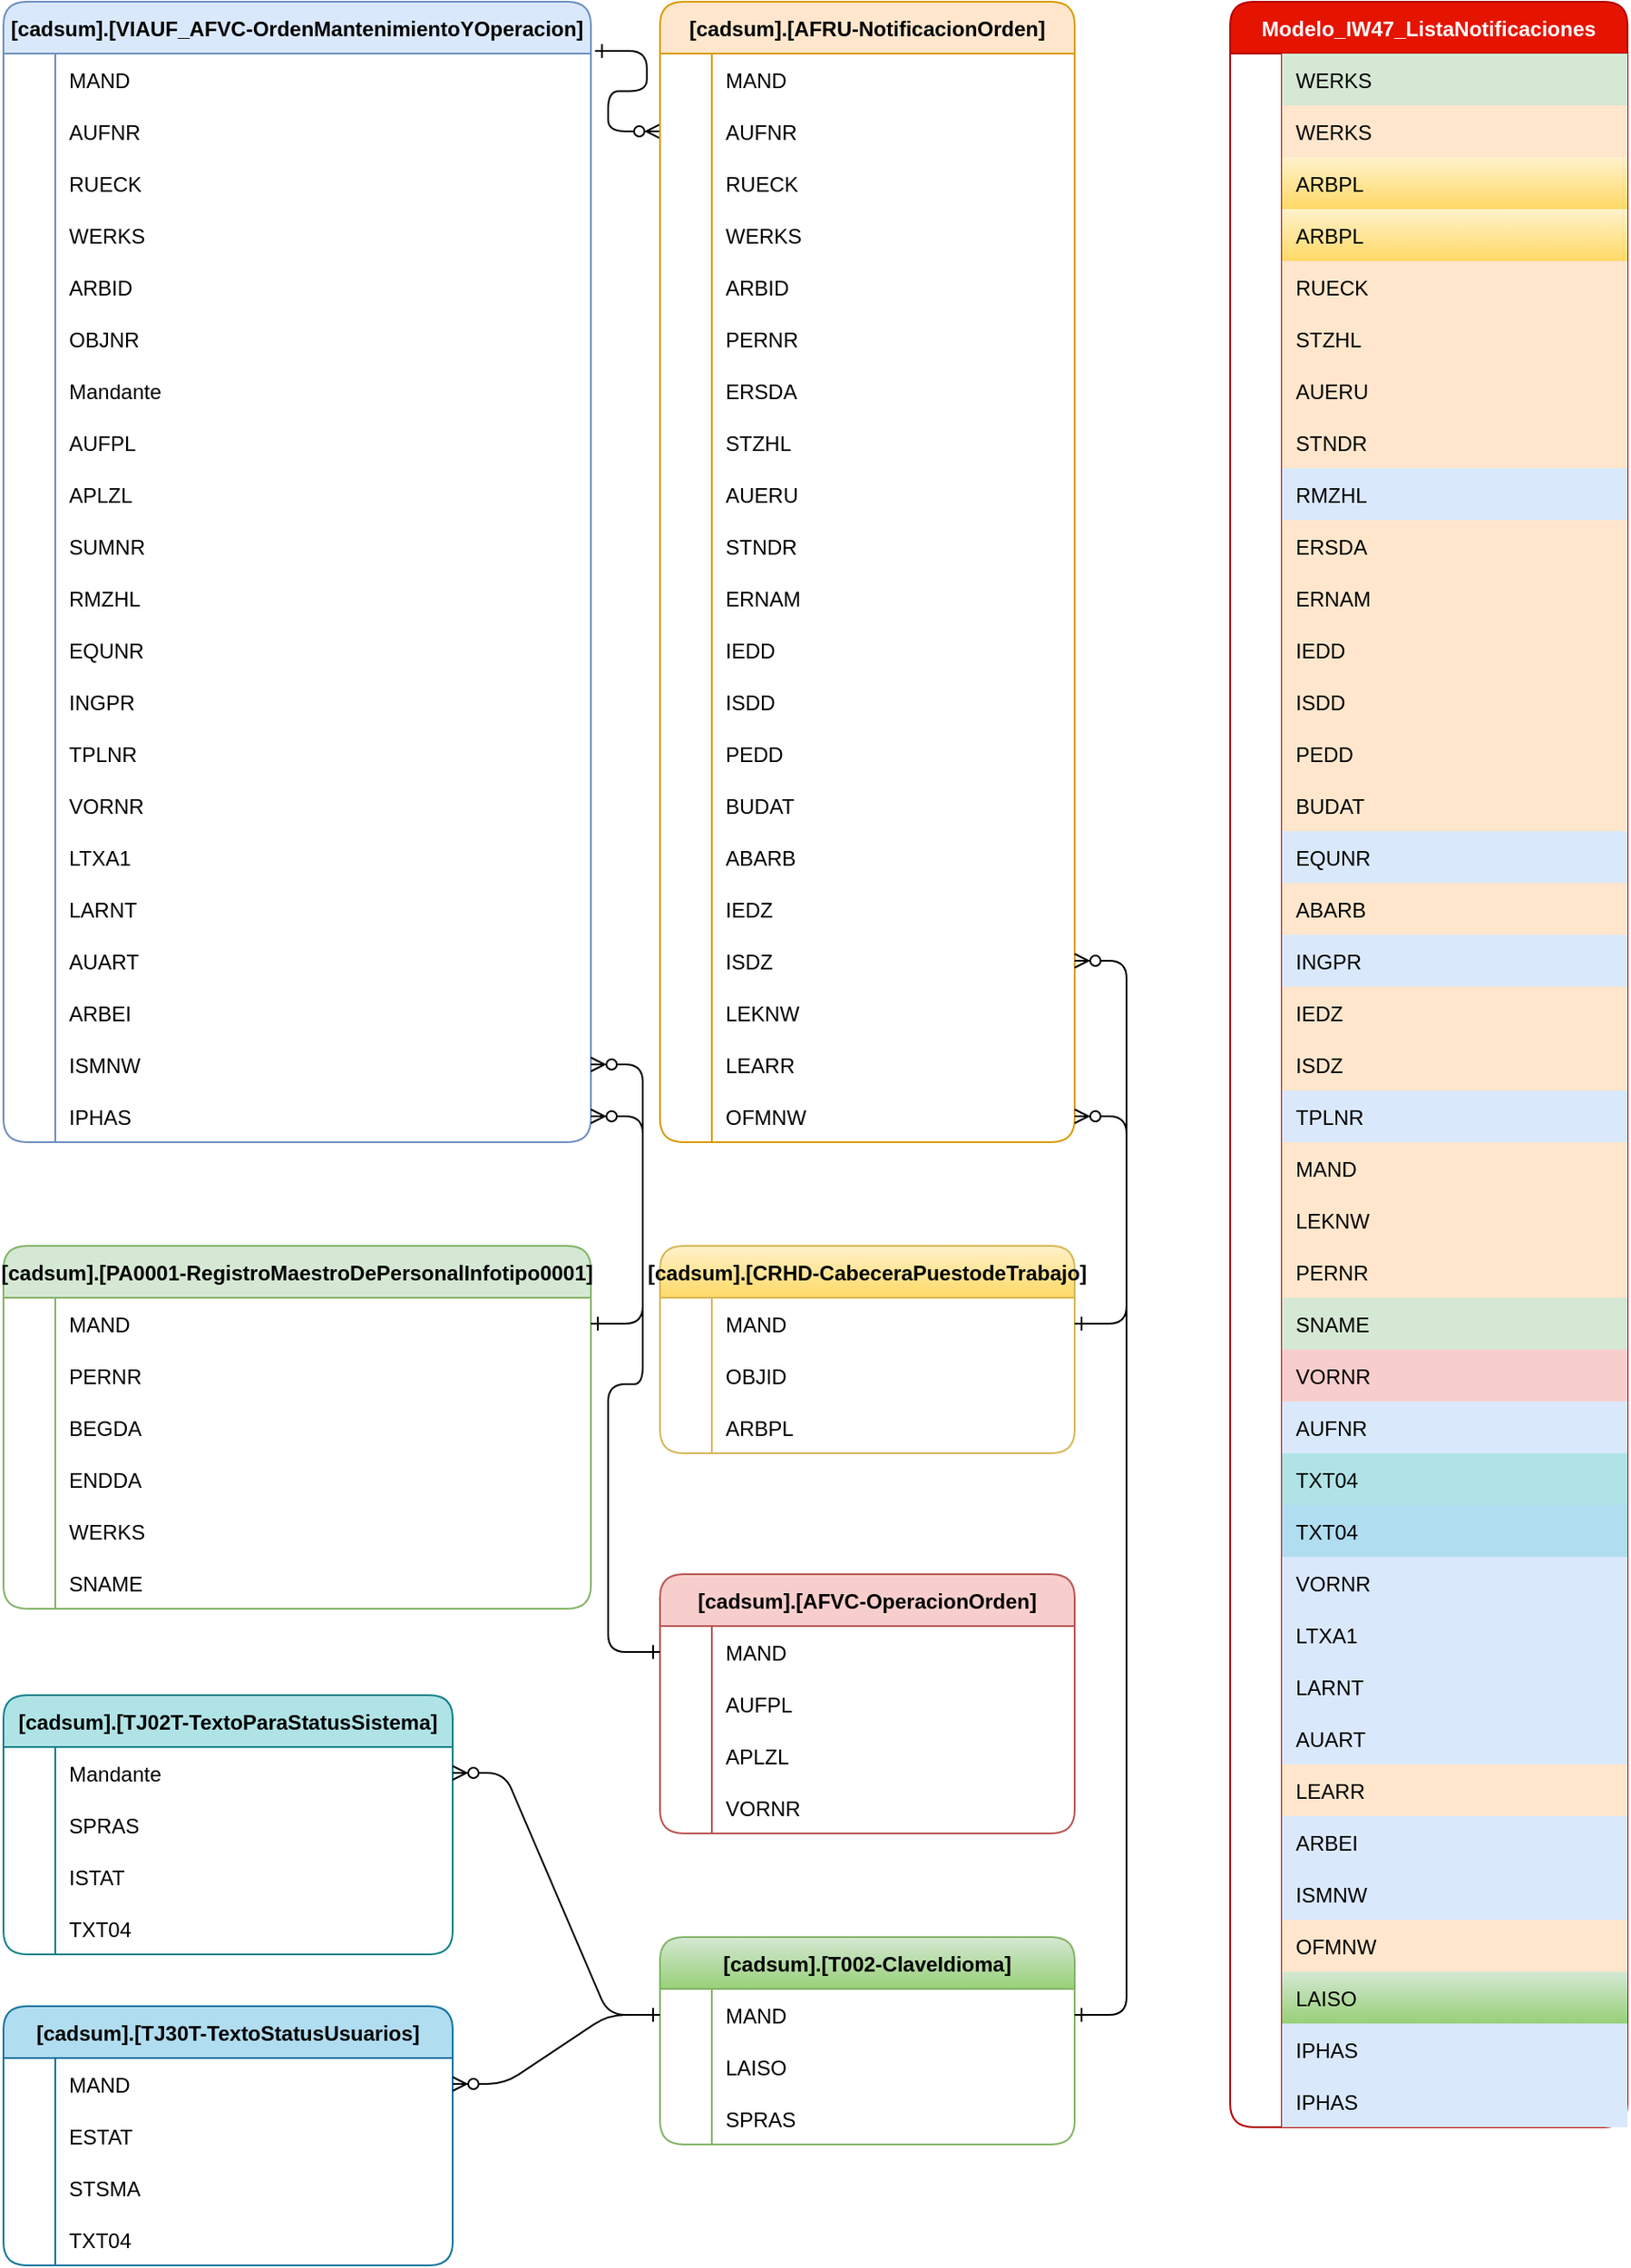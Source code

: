 <mxfile version="21.6.5" type="github">
  <diagram id="R2lEEEUBdFMjLlhIrx00" name="Page-1">
    <mxGraphModel dx="2783" dy="2192" grid="1" gridSize="10" guides="1" tooltips="1" connect="1" arrows="1" fold="1" page="1" pageScale="1" pageWidth="850" pageHeight="1100" math="0" shadow="0" extFonts="Permanent Marker^https://fonts.googleapis.com/css?family=Permanent+Marker">
      <root>
        <mxCell id="0" />
        <mxCell id="1" parent="0" />
        <mxCell id="C-vyLk0tnHw3VtMMgP7b-1" value="" style="edgeStyle=entityRelationEdgeStyle;endArrow=ERzeroToMany;startArrow=ERone;endFill=1;startFill=0;exitX=1.007;exitY=-0.049;exitDx=0;exitDy=0;exitPerimeter=0;entryX=0;entryY=0.5;entryDx=0;entryDy=0;" parent="1" source="SuXZd6KO2qgI4ZjX5sub-187" target="SuXZd6KO2qgI4ZjX5sub-126" edge="1">
          <mxGeometry width="100" height="100" relative="1" as="geometry">
            <mxPoint x="720" y="30" as="sourcePoint" />
            <mxPoint x="800" y="60" as="targetPoint" />
          </mxGeometry>
        </mxCell>
        <mxCell id="SuXZd6KO2qgI4ZjX5sub-1" value="Modelo_IW47_ListaNotificaciones" style="shape=table;startSize=30;container=1;collapsible=1;childLayout=tableLayout;fixedRows=1;rowLines=0;fontStyle=1;align=center;resizeLast=1;fillColor=#e51400;fontColor=#ffffff;strokeColor=#B20000;rounded=1;" vertex="1" parent="1">
          <mxGeometry x="530" y="-280" width="230" height="1230" as="geometry" />
        </mxCell>
        <mxCell id="SuXZd6KO2qgI4ZjX5sub-2" value="" style="shape=tableRow;horizontal=0;startSize=0;swimlaneHead=0;swimlaneBody=0;fillColor=none;collapsible=0;dropTarget=0;points=[[0,0.5],[1,0.5]];portConstraint=eastwest;strokeColor=inherit;top=0;left=0;right=0;bottom=0;" vertex="1" parent="SuXZd6KO2qgI4ZjX5sub-1">
          <mxGeometry y="30" width="230" height="30" as="geometry" />
        </mxCell>
        <mxCell id="SuXZd6KO2qgI4ZjX5sub-3" value="" style="shape=partialRectangle;overflow=hidden;connectable=0;fillColor=none;strokeColor=inherit;top=0;left=0;bottom=0;right=0;" vertex="1" parent="SuXZd6KO2qgI4ZjX5sub-2">
          <mxGeometry width="30" height="30" as="geometry">
            <mxRectangle width="30" height="30" as="alternateBounds" />
          </mxGeometry>
        </mxCell>
        <mxCell id="SuXZd6KO2qgI4ZjX5sub-4" value="WERKS" style="shape=partialRectangle;overflow=hidden;connectable=0;fillColor=#d5e8d4;align=left;strokeColor=#82b366;top=0;left=0;bottom=0;right=0;spacingLeft=6;" vertex="1" parent="SuXZd6KO2qgI4ZjX5sub-2">
          <mxGeometry x="30" width="200" height="30" as="geometry">
            <mxRectangle width="200" height="30" as="alternateBounds" />
          </mxGeometry>
        </mxCell>
        <mxCell id="SuXZd6KO2qgI4ZjX5sub-5" value="" style="shape=tableRow;horizontal=0;startSize=0;swimlaneHead=0;swimlaneBody=0;fillColor=none;collapsible=0;dropTarget=0;points=[[0,0.5],[1,0.5]];portConstraint=eastwest;strokeColor=inherit;top=0;left=0;right=0;bottom=0;" vertex="1" parent="SuXZd6KO2qgI4ZjX5sub-1">
          <mxGeometry y="60" width="230" height="30" as="geometry" />
        </mxCell>
        <mxCell id="SuXZd6KO2qgI4ZjX5sub-6" value="" style="shape=partialRectangle;overflow=hidden;connectable=0;fillColor=none;strokeColor=inherit;top=0;left=0;bottom=0;right=0;" vertex="1" parent="SuXZd6KO2qgI4ZjX5sub-5">
          <mxGeometry width="30" height="30" as="geometry">
            <mxRectangle width="30" height="30" as="alternateBounds" />
          </mxGeometry>
        </mxCell>
        <mxCell id="SuXZd6KO2qgI4ZjX5sub-7" value="WERKS" style="shape=partialRectangle;overflow=hidden;connectable=0;fillColor=#ffe6cc;align=left;strokeColor=#d79b00;top=0;left=0;bottom=0;right=0;spacingLeft=6;" vertex="1" parent="SuXZd6KO2qgI4ZjX5sub-5">
          <mxGeometry x="30" width="200" height="30" as="geometry">
            <mxRectangle width="200" height="30" as="alternateBounds" />
          </mxGeometry>
        </mxCell>
        <mxCell id="SuXZd6KO2qgI4ZjX5sub-8" value="" style="shape=tableRow;horizontal=0;startSize=0;swimlaneHead=0;swimlaneBody=0;fillColor=none;collapsible=0;dropTarget=0;points=[[0,0.5],[1,0.5]];portConstraint=eastwest;strokeColor=inherit;top=0;left=0;right=0;bottom=0;" vertex="1" parent="SuXZd6KO2qgI4ZjX5sub-1">
          <mxGeometry y="90" width="230" height="30" as="geometry" />
        </mxCell>
        <mxCell id="SuXZd6KO2qgI4ZjX5sub-9" value="" style="shape=partialRectangle;overflow=hidden;connectable=0;fillColor=none;strokeColor=inherit;top=0;left=0;bottom=0;right=0;" vertex="1" parent="SuXZd6KO2qgI4ZjX5sub-8">
          <mxGeometry width="30" height="30" as="geometry">
            <mxRectangle width="30" height="30" as="alternateBounds" />
          </mxGeometry>
        </mxCell>
        <mxCell id="SuXZd6KO2qgI4ZjX5sub-10" value="ARBPL" style="shape=partialRectangle;overflow=hidden;connectable=0;fillColor=#fff2cc;align=left;strokeColor=#d6b656;top=0;left=0;bottom=0;right=0;spacingLeft=6;gradientColor=#ffd966;" vertex="1" parent="SuXZd6KO2qgI4ZjX5sub-8">
          <mxGeometry x="30" width="200" height="30" as="geometry">
            <mxRectangle width="200" height="30" as="alternateBounds" />
          </mxGeometry>
        </mxCell>
        <mxCell id="SuXZd6KO2qgI4ZjX5sub-11" value="" style="shape=tableRow;horizontal=0;startSize=0;swimlaneHead=0;swimlaneBody=0;fillColor=none;collapsible=0;dropTarget=0;points=[[0,0.5],[1,0.5]];portConstraint=eastwest;strokeColor=inherit;top=0;left=0;right=0;bottom=0;" vertex="1" parent="SuXZd6KO2qgI4ZjX5sub-1">
          <mxGeometry y="120" width="230" height="30" as="geometry" />
        </mxCell>
        <mxCell id="SuXZd6KO2qgI4ZjX5sub-12" value="" style="shape=partialRectangle;overflow=hidden;connectable=0;fillColor=none;strokeColor=inherit;top=0;left=0;bottom=0;right=0;" vertex="1" parent="SuXZd6KO2qgI4ZjX5sub-11">
          <mxGeometry width="30" height="30" as="geometry">
            <mxRectangle width="30" height="30" as="alternateBounds" />
          </mxGeometry>
        </mxCell>
        <mxCell id="SuXZd6KO2qgI4ZjX5sub-13" value="ARBPL" style="shape=partialRectangle;overflow=hidden;connectable=0;fillColor=#fff2cc;align=left;strokeColor=#d6b656;top=0;left=0;bottom=0;right=0;spacingLeft=6;gradientColor=#ffd966;" vertex="1" parent="SuXZd6KO2qgI4ZjX5sub-11">
          <mxGeometry x="30" width="200" height="30" as="geometry">
            <mxRectangle width="200" height="30" as="alternateBounds" />
          </mxGeometry>
        </mxCell>
        <mxCell id="SuXZd6KO2qgI4ZjX5sub-14" value="" style="shape=tableRow;horizontal=0;startSize=0;swimlaneHead=0;swimlaneBody=0;fillColor=none;collapsible=0;dropTarget=0;points=[[0,0.5],[1,0.5]];portConstraint=eastwest;strokeColor=inherit;top=0;left=0;right=0;bottom=0;" vertex="1" parent="SuXZd6KO2qgI4ZjX5sub-1">
          <mxGeometry y="150" width="230" height="30" as="geometry" />
        </mxCell>
        <mxCell id="SuXZd6KO2qgI4ZjX5sub-15" value="" style="shape=partialRectangle;overflow=hidden;connectable=0;fillColor=none;strokeColor=inherit;top=0;left=0;bottom=0;right=0;" vertex="1" parent="SuXZd6KO2qgI4ZjX5sub-14">
          <mxGeometry width="30" height="30" as="geometry">
            <mxRectangle width="30" height="30" as="alternateBounds" />
          </mxGeometry>
        </mxCell>
        <mxCell id="SuXZd6KO2qgI4ZjX5sub-16" value="RUECK" style="shape=partialRectangle;overflow=hidden;connectable=0;fillColor=#ffe6cc;align=left;strokeColor=#d79b00;top=0;left=0;bottom=0;right=0;spacingLeft=6;" vertex="1" parent="SuXZd6KO2qgI4ZjX5sub-14">
          <mxGeometry x="30" width="200" height="30" as="geometry">
            <mxRectangle width="200" height="30" as="alternateBounds" />
          </mxGeometry>
        </mxCell>
        <mxCell id="SuXZd6KO2qgI4ZjX5sub-17" value="" style="shape=tableRow;horizontal=0;startSize=0;swimlaneHead=0;swimlaneBody=0;fillColor=none;collapsible=0;dropTarget=0;points=[[0,0.5],[1,0.5]];portConstraint=eastwest;strokeColor=inherit;top=0;left=0;right=0;bottom=0;" vertex="1" parent="SuXZd6KO2qgI4ZjX5sub-1">
          <mxGeometry y="180" width="230" height="30" as="geometry" />
        </mxCell>
        <mxCell id="SuXZd6KO2qgI4ZjX5sub-18" value="" style="shape=partialRectangle;overflow=hidden;connectable=0;fillColor=none;strokeColor=inherit;top=0;left=0;bottom=0;right=0;" vertex="1" parent="SuXZd6KO2qgI4ZjX5sub-17">
          <mxGeometry width="30" height="30" as="geometry">
            <mxRectangle width="30" height="30" as="alternateBounds" />
          </mxGeometry>
        </mxCell>
        <mxCell id="SuXZd6KO2qgI4ZjX5sub-19" value="STZHL" style="shape=partialRectangle;overflow=hidden;connectable=0;fillColor=#ffe6cc;align=left;strokeColor=#d79b00;top=0;left=0;bottom=0;right=0;spacingLeft=6;" vertex="1" parent="SuXZd6KO2qgI4ZjX5sub-17">
          <mxGeometry x="30" width="200" height="30" as="geometry">
            <mxRectangle width="200" height="30" as="alternateBounds" />
          </mxGeometry>
        </mxCell>
        <mxCell id="SuXZd6KO2qgI4ZjX5sub-20" value="" style="shape=tableRow;horizontal=0;startSize=0;swimlaneHead=0;swimlaneBody=0;fillColor=none;collapsible=0;dropTarget=0;points=[[0,0.5],[1,0.5]];portConstraint=eastwest;strokeColor=inherit;top=0;left=0;right=0;bottom=0;" vertex="1" parent="SuXZd6KO2qgI4ZjX5sub-1">
          <mxGeometry y="210" width="230" height="30" as="geometry" />
        </mxCell>
        <mxCell id="SuXZd6KO2qgI4ZjX5sub-21" value="" style="shape=partialRectangle;overflow=hidden;connectable=0;fillColor=none;strokeColor=inherit;top=0;left=0;bottom=0;right=0;" vertex="1" parent="SuXZd6KO2qgI4ZjX5sub-20">
          <mxGeometry width="30" height="30" as="geometry">
            <mxRectangle width="30" height="30" as="alternateBounds" />
          </mxGeometry>
        </mxCell>
        <mxCell id="SuXZd6KO2qgI4ZjX5sub-22" value="AUERU" style="shape=partialRectangle;overflow=hidden;connectable=0;fillColor=#ffe6cc;align=left;strokeColor=#d79b00;top=0;left=0;bottom=0;right=0;spacingLeft=6;" vertex="1" parent="SuXZd6KO2qgI4ZjX5sub-20">
          <mxGeometry x="30" width="200" height="30" as="geometry">
            <mxRectangle width="200" height="30" as="alternateBounds" />
          </mxGeometry>
        </mxCell>
        <mxCell id="SuXZd6KO2qgI4ZjX5sub-23" value="" style="shape=tableRow;horizontal=0;startSize=0;swimlaneHead=0;swimlaneBody=0;fillColor=none;collapsible=0;dropTarget=0;points=[[0,0.5],[1,0.5]];portConstraint=eastwest;strokeColor=inherit;top=0;left=0;right=0;bottom=0;" vertex="1" parent="SuXZd6KO2qgI4ZjX5sub-1">
          <mxGeometry y="240" width="230" height="30" as="geometry" />
        </mxCell>
        <mxCell id="SuXZd6KO2qgI4ZjX5sub-24" value="" style="shape=partialRectangle;overflow=hidden;connectable=0;fillColor=none;strokeColor=inherit;top=0;left=0;bottom=0;right=0;" vertex="1" parent="SuXZd6KO2qgI4ZjX5sub-23">
          <mxGeometry width="30" height="30" as="geometry">
            <mxRectangle width="30" height="30" as="alternateBounds" />
          </mxGeometry>
        </mxCell>
        <mxCell id="SuXZd6KO2qgI4ZjX5sub-25" value="STNDR" style="shape=partialRectangle;overflow=hidden;connectable=0;fillColor=#ffe6cc;align=left;strokeColor=#d79b00;top=0;left=0;bottom=0;right=0;spacingLeft=6;" vertex="1" parent="SuXZd6KO2qgI4ZjX5sub-23">
          <mxGeometry x="30" width="200" height="30" as="geometry">
            <mxRectangle width="200" height="30" as="alternateBounds" />
          </mxGeometry>
        </mxCell>
        <mxCell id="SuXZd6KO2qgI4ZjX5sub-26" value="" style="shape=tableRow;horizontal=0;startSize=0;swimlaneHead=0;swimlaneBody=0;fillColor=none;collapsible=0;dropTarget=0;points=[[0,0.5],[1,0.5]];portConstraint=eastwest;strokeColor=inherit;top=0;left=0;right=0;bottom=0;" vertex="1" parent="SuXZd6KO2qgI4ZjX5sub-1">
          <mxGeometry y="270" width="230" height="30" as="geometry" />
        </mxCell>
        <mxCell id="SuXZd6KO2qgI4ZjX5sub-27" value="" style="shape=partialRectangle;overflow=hidden;connectable=0;fillColor=none;strokeColor=inherit;top=0;left=0;bottom=0;right=0;" vertex="1" parent="SuXZd6KO2qgI4ZjX5sub-26">
          <mxGeometry width="30" height="30" as="geometry">
            <mxRectangle width="30" height="30" as="alternateBounds" />
          </mxGeometry>
        </mxCell>
        <mxCell id="SuXZd6KO2qgI4ZjX5sub-28" value="RMZHL" style="shape=partialRectangle;overflow=hidden;connectable=0;fillColor=#dae8fc;align=left;strokeColor=#6c8ebf;top=0;left=0;bottom=0;right=0;spacingLeft=6;" vertex="1" parent="SuXZd6KO2qgI4ZjX5sub-26">
          <mxGeometry x="30" width="200" height="30" as="geometry">
            <mxRectangle width="200" height="30" as="alternateBounds" />
          </mxGeometry>
        </mxCell>
        <mxCell id="SuXZd6KO2qgI4ZjX5sub-29" value="" style="shape=tableRow;horizontal=0;startSize=0;swimlaneHead=0;swimlaneBody=0;fillColor=none;collapsible=0;dropTarget=0;points=[[0,0.5],[1,0.5]];portConstraint=eastwest;strokeColor=inherit;top=0;left=0;right=0;bottom=0;" vertex="1" parent="SuXZd6KO2qgI4ZjX5sub-1">
          <mxGeometry y="300" width="230" height="30" as="geometry" />
        </mxCell>
        <mxCell id="SuXZd6KO2qgI4ZjX5sub-30" value="" style="shape=partialRectangle;overflow=hidden;connectable=0;fillColor=none;strokeColor=inherit;top=0;left=0;bottom=0;right=0;" vertex="1" parent="SuXZd6KO2qgI4ZjX5sub-29">
          <mxGeometry width="30" height="30" as="geometry">
            <mxRectangle width="30" height="30" as="alternateBounds" />
          </mxGeometry>
        </mxCell>
        <mxCell id="SuXZd6KO2qgI4ZjX5sub-31" value="ERSDA" style="shape=partialRectangle;overflow=hidden;connectable=0;fillColor=#ffe6cc;align=left;strokeColor=#d79b00;top=0;left=0;bottom=0;right=0;spacingLeft=6;" vertex="1" parent="SuXZd6KO2qgI4ZjX5sub-29">
          <mxGeometry x="30" width="200" height="30" as="geometry">
            <mxRectangle width="200" height="30" as="alternateBounds" />
          </mxGeometry>
        </mxCell>
        <mxCell id="SuXZd6KO2qgI4ZjX5sub-32" value="" style="shape=tableRow;horizontal=0;startSize=0;swimlaneHead=0;swimlaneBody=0;fillColor=none;collapsible=0;dropTarget=0;points=[[0,0.5],[1,0.5]];portConstraint=eastwest;strokeColor=inherit;top=0;left=0;right=0;bottom=0;" vertex="1" parent="SuXZd6KO2qgI4ZjX5sub-1">
          <mxGeometry y="330" width="230" height="30" as="geometry" />
        </mxCell>
        <mxCell id="SuXZd6KO2qgI4ZjX5sub-33" value="" style="shape=partialRectangle;overflow=hidden;connectable=0;fillColor=none;strokeColor=inherit;top=0;left=0;bottom=0;right=0;" vertex="1" parent="SuXZd6KO2qgI4ZjX5sub-32">
          <mxGeometry width="30" height="30" as="geometry">
            <mxRectangle width="30" height="30" as="alternateBounds" />
          </mxGeometry>
        </mxCell>
        <mxCell id="SuXZd6KO2qgI4ZjX5sub-34" value="ERNAM" style="shape=partialRectangle;overflow=hidden;connectable=0;fillColor=#ffe6cc;align=left;strokeColor=#d79b00;top=0;left=0;bottom=0;right=0;spacingLeft=6;" vertex="1" parent="SuXZd6KO2qgI4ZjX5sub-32">
          <mxGeometry x="30" width="200" height="30" as="geometry">
            <mxRectangle width="200" height="30" as="alternateBounds" />
          </mxGeometry>
        </mxCell>
        <mxCell id="SuXZd6KO2qgI4ZjX5sub-35" value="" style="shape=tableRow;horizontal=0;startSize=0;swimlaneHead=0;swimlaneBody=0;fillColor=none;collapsible=0;dropTarget=0;points=[[0,0.5],[1,0.5]];portConstraint=eastwest;strokeColor=inherit;top=0;left=0;right=0;bottom=0;" vertex="1" parent="SuXZd6KO2qgI4ZjX5sub-1">
          <mxGeometry y="360" width="230" height="30" as="geometry" />
        </mxCell>
        <mxCell id="SuXZd6KO2qgI4ZjX5sub-36" value="" style="shape=partialRectangle;overflow=hidden;connectable=0;fillColor=none;strokeColor=inherit;top=0;left=0;bottom=0;right=0;" vertex="1" parent="SuXZd6KO2qgI4ZjX5sub-35">
          <mxGeometry width="30" height="30" as="geometry">
            <mxRectangle width="30" height="30" as="alternateBounds" />
          </mxGeometry>
        </mxCell>
        <mxCell id="SuXZd6KO2qgI4ZjX5sub-37" value="IEDD" style="shape=partialRectangle;overflow=hidden;connectable=0;fillColor=#ffe6cc;align=left;strokeColor=#d79b00;top=0;left=0;bottom=0;right=0;spacingLeft=6;" vertex="1" parent="SuXZd6KO2qgI4ZjX5sub-35">
          <mxGeometry x="30" width="200" height="30" as="geometry">
            <mxRectangle width="200" height="30" as="alternateBounds" />
          </mxGeometry>
        </mxCell>
        <mxCell id="SuXZd6KO2qgI4ZjX5sub-38" value="" style="shape=tableRow;horizontal=0;startSize=0;swimlaneHead=0;swimlaneBody=0;fillColor=none;collapsible=0;dropTarget=0;points=[[0,0.5],[1,0.5]];portConstraint=eastwest;strokeColor=inherit;top=0;left=0;right=0;bottom=0;" vertex="1" parent="SuXZd6KO2qgI4ZjX5sub-1">
          <mxGeometry y="390" width="230" height="30" as="geometry" />
        </mxCell>
        <mxCell id="SuXZd6KO2qgI4ZjX5sub-39" value="" style="shape=partialRectangle;overflow=hidden;connectable=0;fillColor=none;strokeColor=inherit;top=0;left=0;bottom=0;right=0;" vertex="1" parent="SuXZd6KO2qgI4ZjX5sub-38">
          <mxGeometry width="30" height="30" as="geometry">
            <mxRectangle width="30" height="30" as="alternateBounds" />
          </mxGeometry>
        </mxCell>
        <mxCell id="SuXZd6KO2qgI4ZjX5sub-40" value="ISDD" style="shape=partialRectangle;overflow=hidden;connectable=0;fillColor=#ffe6cc;align=left;strokeColor=#d79b00;top=0;left=0;bottom=0;right=0;spacingLeft=6;" vertex="1" parent="SuXZd6KO2qgI4ZjX5sub-38">
          <mxGeometry x="30" width="200" height="30" as="geometry">
            <mxRectangle width="200" height="30" as="alternateBounds" />
          </mxGeometry>
        </mxCell>
        <mxCell id="SuXZd6KO2qgI4ZjX5sub-41" value="" style="shape=tableRow;horizontal=0;startSize=0;swimlaneHead=0;swimlaneBody=0;fillColor=none;collapsible=0;dropTarget=0;points=[[0,0.5],[1,0.5]];portConstraint=eastwest;strokeColor=inherit;top=0;left=0;right=0;bottom=0;" vertex="1" parent="SuXZd6KO2qgI4ZjX5sub-1">
          <mxGeometry y="420" width="230" height="30" as="geometry" />
        </mxCell>
        <mxCell id="SuXZd6KO2qgI4ZjX5sub-42" value="" style="shape=partialRectangle;overflow=hidden;connectable=0;fillColor=none;strokeColor=inherit;top=0;left=0;bottom=0;right=0;" vertex="1" parent="SuXZd6KO2qgI4ZjX5sub-41">
          <mxGeometry width="30" height="30" as="geometry">
            <mxRectangle width="30" height="30" as="alternateBounds" />
          </mxGeometry>
        </mxCell>
        <mxCell id="SuXZd6KO2qgI4ZjX5sub-43" value="PEDD" style="shape=partialRectangle;overflow=hidden;connectable=0;fillColor=#ffe6cc;align=left;strokeColor=#d79b00;top=0;left=0;bottom=0;right=0;spacingLeft=6;" vertex="1" parent="SuXZd6KO2qgI4ZjX5sub-41">
          <mxGeometry x="30" width="200" height="30" as="geometry">
            <mxRectangle width="200" height="30" as="alternateBounds" />
          </mxGeometry>
        </mxCell>
        <mxCell id="SuXZd6KO2qgI4ZjX5sub-44" value="" style="shape=tableRow;horizontal=0;startSize=0;swimlaneHead=0;swimlaneBody=0;fillColor=none;collapsible=0;dropTarget=0;points=[[0,0.5],[1,0.5]];portConstraint=eastwest;strokeColor=inherit;top=0;left=0;right=0;bottom=0;" vertex="1" parent="SuXZd6KO2qgI4ZjX5sub-1">
          <mxGeometry y="450" width="230" height="30" as="geometry" />
        </mxCell>
        <mxCell id="SuXZd6KO2qgI4ZjX5sub-45" value="" style="shape=partialRectangle;overflow=hidden;connectable=0;fillColor=none;strokeColor=inherit;top=0;left=0;bottom=0;right=0;" vertex="1" parent="SuXZd6KO2qgI4ZjX5sub-44">
          <mxGeometry width="30" height="30" as="geometry">
            <mxRectangle width="30" height="30" as="alternateBounds" />
          </mxGeometry>
        </mxCell>
        <mxCell id="SuXZd6KO2qgI4ZjX5sub-46" value="BUDAT" style="shape=partialRectangle;overflow=hidden;connectable=0;fillColor=#ffe6cc;align=left;strokeColor=#d79b00;top=0;left=0;bottom=0;right=0;spacingLeft=6;" vertex="1" parent="SuXZd6KO2qgI4ZjX5sub-44">
          <mxGeometry x="30" width="200" height="30" as="geometry">
            <mxRectangle width="200" height="30" as="alternateBounds" />
          </mxGeometry>
        </mxCell>
        <mxCell id="SuXZd6KO2qgI4ZjX5sub-47" value="" style="shape=tableRow;horizontal=0;startSize=0;swimlaneHead=0;swimlaneBody=0;fillColor=none;collapsible=0;dropTarget=0;points=[[0,0.5],[1,0.5]];portConstraint=eastwest;strokeColor=inherit;top=0;left=0;right=0;bottom=0;" vertex="1" parent="SuXZd6KO2qgI4ZjX5sub-1">
          <mxGeometry y="480" width="230" height="30" as="geometry" />
        </mxCell>
        <mxCell id="SuXZd6KO2qgI4ZjX5sub-48" value="" style="shape=partialRectangle;overflow=hidden;connectable=0;fillColor=none;strokeColor=inherit;top=0;left=0;bottom=0;right=0;" vertex="1" parent="SuXZd6KO2qgI4ZjX5sub-47">
          <mxGeometry width="30" height="30" as="geometry">
            <mxRectangle width="30" height="30" as="alternateBounds" />
          </mxGeometry>
        </mxCell>
        <mxCell id="SuXZd6KO2qgI4ZjX5sub-49" value="EQUNR" style="shape=partialRectangle;overflow=hidden;connectable=0;fillColor=#dae8fc;align=left;strokeColor=#6c8ebf;top=0;left=0;bottom=0;right=0;spacingLeft=6;" vertex="1" parent="SuXZd6KO2qgI4ZjX5sub-47">
          <mxGeometry x="30" width="200" height="30" as="geometry">
            <mxRectangle width="200" height="30" as="alternateBounds" />
          </mxGeometry>
        </mxCell>
        <mxCell id="SuXZd6KO2qgI4ZjX5sub-50" value="" style="shape=tableRow;horizontal=0;startSize=0;swimlaneHead=0;swimlaneBody=0;fillColor=none;collapsible=0;dropTarget=0;points=[[0,0.5],[1,0.5]];portConstraint=eastwest;strokeColor=inherit;top=0;left=0;right=0;bottom=0;" vertex="1" parent="SuXZd6KO2qgI4ZjX5sub-1">
          <mxGeometry y="510" width="230" height="30" as="geometry" />
        </mxCell>
        <mxCell id="SuXZd6KO2qgI4ZjX5sub-51" value="" style="shape=partialRectangle;overflow=hidden;connectable=0;fillColor=none;strokeColor=inherit;top=0;left=0;bottom=0;right=0;" vertex="1" parent="SuXZd6KO2qgI4ZjX5sub-50">
          <mxGeometry width="30" height="30" as="geometry">
            <mxRectangle width="30" height="30" as="alternateBounds" />
          </mxGeometry>
        </mxCell>
        <mxCell id="SuXZd6KO2qgI4ZjX5sub-52" value="ABARB" style="shape=partialRectangle;overflow=hidden;connectable=0;fillColor=#ffe6cc;align=left;strokeColor=#d79b00;top=0;left=0;bottom=0;right=0;spacingLeft=6;" vertex="1" parent="SuXZd6KO2qgI4ZjX5sub-50">
          <mxGeometry x="30" width="200" height="30" as="geometry">
            <mxRectangle width="200" height="30" as="alternateBounds" />
          </mxGeometry>
        </mxCell>
        <mxCell id="SuXZd6KO2qgI4ZjX5sub-53" value="" style="shape=tableRow;horizontal=0;startSize=0;swimlaneHead=0;swimlaneBody=0;fillColor=none;collapsible=0;dropTarget=0;points=[[0,0.5],[1,0.5]];portConstraint=eastwest;strokeColor=inherit;top=0;left=0;right=0;bottom=0;" vertex="1" parent="SuXZd6KO2qgI4ZjX5sub-1">
          <mxGeometry y="540" width="230" height="30" as="geometry" />
        </mxCell>
        <mxCell id="SuXZd6KO2qgI4ZjX5sub-54" value="" style="shape=partialRectangle;overflow=hidden;connectable=0;fillColor=none;strokeColor=inherit;top=0;left=0;bottom=0;right=0;" vertex="1" parent="SuXZd6KO2qgI4ZjX5sub-53">
          <mxGeometry width="30" height="30" as="geometry">
            <mxRectangle width="30" height="30" as="alternateBounds" />
          </mxGeometry>
        </mxCell>
        <mxCell id="SuXZd6KO2qgI4ZjX5sub-55" value="INGPR" style="shape=partialRectangle;overflow=hidden;connectable=0;fillColor=#dae8fc;align=left;strokeColor=#6c8ebf;top=0;left=0;bottom=0;right=0;spacingLeft=6;" vertex="1" parent="SuXZd6KO2qgI4ZjX5sub-53">
          <mxGeometry x="30" width="200" height="30" as="geometry">
            <mxRectangle width="200" height="30" as="alternateBounds" />
          </mxGeometry>
        </mxCell>
        <mxCell id="SuXZd6KO2qgI4ZjX5sub-56" value="" style="shape=tableRow;horizontal=0;startSize=0;swimlaneHead=0;swimlaneBody=0;fillColor=none;collapsible=0;dropTarget=0;points=[[0,0.5],[1,0.5]];portConstraint=eastwest;strokeColor=inherit;top=0;left=0;right=0;bottom=0;" vertex="1" parent="SuXZd6KO2qgI4ZjX5sub-1">
          <mxGeometry y="570" width="230" height="30" as="geometry" />
        </mxCell>
        <mxCell id="SuXZd6KO2qgI4ZjX5sub-57" value="" style="shape=partialRectangle;overflow=hidden;connectable=0;fillColor=none;strokeColor=inherit;top=0;left=0;bottom=0;right=0;" vertex="1" parent="SuXZd6KO2qgI4ZjX5sub-56">
          <mxGeometry width="30" height="30" as="geometry">
            <mxRectangle width="30" height="30" as="alternateBounds" />
          </mxGeometry>
        </mxCell>
        <mxCell id="SuXZd6KO2qgI4ZjX5sub-58" value="IEDZ" style="shape=partialRectangle;overflow=hidden;connectable=0;fillColor=#ffe6cc;align=left;strokeColor=#d79b00;top=0;left=0;bottom=0;right=0;spacingLeft=6;" vertex="1" parent="SuXZd6KO2qgI4ZjX5sub-56">
          <mxGeometry x="30" width="200" height="30" as="geometry">
            <mxRectangle width="200" height="30" as="alternateBounds" />
          </mxGeometry>
        </mxCell>
        <mxCell id="SuXZd6KO2qgI4ZjX5sub-59" value="" style="shape=tableRow;horizontal=0;startSize=0;swimlaneHead=0;swimlaneBody=0;fillColor=none;collapsible=0;dropTarget=0;points=[[0,0.5],[1,0.5]];portConstraint=eastwest;strokeColor=inherit;top=0;left=0;right=0;bottom=0;" vertex="1" parent="SuXZd6KO2qgI4ZjX5sub-1">
          <mxGeometry y="600" width="230" height="30" as="geometry" />
        </mxCell>
        <mxCell id="SuXZd6KO2qgI4ZjX5sub-60" value="" style="shape=partialRectangle;overflow=hidden;connectable=0;fillColor=none;strokeColor=inherit;top=0;left=0;bottom=0;right=0;" vertex="1" parent="SuXZd6KO2qgI4ZjX5sub-59">
          <mxGeometry width="30" height="30" as="geometry">
            <mxRectangle width="30" height="30" as="alternateBounds" />
          </mxGeometry>
        </mxCell>
        <mxCell id="SuXZd6KO2qgI4ZjX5sub-61" value="ISDZ" style="shape=partialRectangle;overflow=hidden;connectable=0;fillColor=#ffe6cc;align=left;strokeColor=#d79b00;top=0;left=0;bottom=0;right=0;spacingLeft=6;" vertex="1" parent="SuXZd6KO2qgI4ZjX5sub-59">
          <mxGeometry x="30" width="200" height="30" as="geometry">
            <mxRectangle width="200" height="30" as="alternateBounds" />
          </mxGeometry>
        </mxCell>
        <mxCell id="SuXZd6KO2qgI4ZjX5sub-62" value="" style="shape=tableRow;horizontal=0;startSize=0;swimlaneHead=0;swimlaneBody=0;fillColor=none;collapsible=0;dropTarget=0;points=[[0,0.5],[1,0.5]];portConstraint=eastwest;strokeColor=inherit;top=0;left=0;right=0;bottom=0;" vertex="1" parent="SuXZd6KO2qgI4ZjX5sub-1">
          <mxGeometry y="630" width="230" height="30" as="geometry" />
        </mxCell>
        <mxCell id="SuXZd6KO2qgI4ZjX5sub-63" value="" style="shape=partialRectangle;overflow=hidden;connectable=0;fillColor=none;strokeColor=inherit;top=0;left=0;bottom=0;right=0;" vertex="1" parent="SuXZd6KO2qgI4ZjX5sub-62">
          <mxGeometry width="30" height="30" as="geometry">
            <mxRectangle width="30" height="30" as="alternateBounds" />
          </mxGeometry>
        </mxCell>
        <mxCell id="SuXZd6KO2qgI4ZjX5sub-64" value="TPLNR" style="shape=partialRectangle;overflow=hidden;connectable=0;fillColor=#dae8fc;align=left;strokeColor=#6c8ebf;top=0;left=0;bottom=0;right=0;spacingLeft=6;" vertex="1" parent="SuXZd6KO2qgI4ZjX5sub-62">
          <mxGeometry x="30" width="200" height="30" as="geometry">
            <mxRectangle width="200" height="30" as="alternateBounds" />
          </mxGeometry>
        </mxCell>
        <mxCell id="SuXZd6KO2qgI4ZjX5sub-65" value="" style="shape=tableRow;horizontal=0;startSize=0;swimlaneHead=0;swimlaneBody=0;fillColor=none;collapsible=0;dropTarget=0;points=[[0,0.5],[1,0.5]];portConstraint=eastwest;strokeColor=inherit;top=0;left=0;right=0;bottom=0;" vertex="1" parent="SuXZd6KO2qgI4ZjX5sub-1">
          <mxGeometry y="660" width="230" height="30" as="geometry" />
        </mxCell>
        <mxCell id="SuXZd6KO2qgI4ZjX5sub-66" value="" style="shape=partialRectangle;overflow=hidden;connectable=0;fillColor=none;strokeColor=inherit;top=0;left=0;bottom=0;right=0;" vertex="1" parent="SuXZd6KO2qgI4ZjX5sub-65">
          <mxGeometry width="30" height="30" as="geometry">
            <mxRectangle width="30" height="30" as="alternateBounds" />
          </mxGeometry>
        </mxCell>
        <mxCell id="SuXZd6KO2qgI4ZjX5sub-67" value="MAND" style="shape=partialRectangle;overflow=hidden;connectable=0;fillColor=#ffe6cc;align=left;strokeColor=#d79b00;top=0;left=0;bottom=0;right=0;spacingLeft=6;" vertex="1" parent="SuXZd6KO2qgI4ZjX5sub-65">
          <mxGeometry x="30" width="200" height="30" as="geometry">
            <mxRectangle width="200" height="30" as="alternateBounds" />
          </mxGeometry>
        </mxCell>
        <mxCell id="SuXZd6KO2qgI4ZjX5sub-68" value="" style="shape=tableRow;horizontal=0;startSize=0;swimlaneHead=0;swimlaneBody=0;fillColor=none;collapsible=0;dropTarget=0;points=[[0,0.5],[1,0.5]];portConstraint=eastwest;strokeColor=inherit;top=0;left=0;right=0;bottom=0;" vertex="1" parent="SuXZd6KO2qgI4ZjX5sub-1">
          <mxGeometry y="690" width="230" height="30" as="geometry" />
        </mxCell>
        <mxCell id="SuXZd6KO2qgI4ZjX5sub-69" value="" style="shape=partialRectangle;overflow=hidden;connectable=0;fillColor=none;strokeColor=inherit;top=0;left=0;bottom=0;right=0;" vertex="1" parent="SuXZd6KO2qgI4ZjX5sub-68">
          <mxGeometry width="30" height="30" as="geometry">
            <mxRectangle width="30" height="30" as="alternateBounds" />
          </mxGeometry>
        </mxCell>
        <mxCell id="SuXZd6KO2qgI4ZjX5sub-70" value="LEKNW" style="shape=partialRectangle;overflow=hidden;connectable=0;fillColor=#ffe6cc;align=left;strokeColor=#d79b00;top=0;left=0;bottom=0;right=0;spacingLeft=6;" vertex="1" parent="SuXZd6KO2qgI4ZjX5sub-68">
          <mxGeometry x="30" width="200" height="30" as="geometry">
            <mxRectangle width="200" height="30" as="alternateBounds" />
          </mxGeometry>
        </mxCell>
        <mxCell id="SuXZd6KO2qgI4ZjX5sub-71" value="" style="shape=tableRow;horizontal=0;startSize=0;swimlaneHead=0;swimlaneBody=0;fillColor=none;collapsible=0;dropTarget=0;points=[[0,0.5],[1,0.5]];portConstraint=eastwest;strokeColor=inherit;top=0;left=0;right=0;bottom=0;" vertex="1" parent="SuXZd6KO2qgI4ZjX5sub-1">
          <mxGeometry y="720" width="230" height="30" as="geometry" />
        </mxCell>
        <mxCell id="SuXZd6KO2qgI4ZjX5sub-72" value="" style="shape=partialRectangle;overflow=hidden;connectable=0;fillColor=none;strokeColor=inherit;top=0;left=0;bottom=0;right=0;" vertex="1" parent="SuXZd6KO2qgI4ZjX5sub-71">
          <mxGeometry width="30" height="30" as="geometry">
            <mxRectangle width="30" height="30" as="alternateBounds" />
          </mxGeometry>
        </mxCell>
        <mxCell id="SuXZd6KO2qgI4ZjX5sub-73" value="PERNR" style="shape=partialRectangle;overflow=hidden;connectable=0;fillColor=#ffe6cc;align=left;strokeColor=#d79b00;top=0;left=0;bottom=0;right=0;spacingLeft=6;" vertex="1" parent="SuXZd6KO2qgI4ZjX5sub-71">
          <mxGeometry x="30" width="200" height="30" as="geometry">
            <mxRectangle width="200" height="30" as="alternateBounds" />
          </mxGeometry>
        </mxCell>
        <mxCell id="SuXZd6KO2qgI4ZjX5sub-74" value="" style="shape=tableRow;horizontal=0;startSize=0;swimlaneHead=0;swimlaneBody=0;fillColor=none;collapsible=0;dropTarget=0;points=[[0,0.5],[1,0.5]];portConstraint=eastwest;strokeColor=inherit;top=0;left=0;right=0;bottom=0;" vertex="1" parent="SuXZd6KO2qgI4ZjX5sub-1">
          <mxGeometry y="750" width="230" height="30" as="geometry" />
        </mxCell>
        <mxCell id="SuXZd6KO2qgI4ZjX5sub-75" value="" style="shape=partialRectangle;overflow=hidden;connectable=0;fillColor=none;strokeColor=inherit;top=0;left=0;bottom=0;right=0;" vertex="1" parent="SuXZd6KO2qgI4ZjX5sub-74">
          <mxGeometry width="30" height="30" as="geometry">
            <mxRectangle width="30" height="30" as="alternateBounds" />
          </mxGeometry>
        </mxCell>
        <mxCell id="SuXZd6KO2qgI4ZjX5sub-76" value="SNAME" style="shape=partialRectangle;overflow=hidden;connectable=0;fillColor=#d5e8d4;align=left;strokeColor=#82b366;top=0;left=0;bottom=0;right=0;spacingLeft=6;" vertex="1" parent="SuXZd6KO2qgI4ZjX5sub-74">
          <mxGeometry x="30" width="200" height="30" as="geometry">
            <mxRectangle width="200" height="30" as="alternateBounds" />
          </mxGeometry>
        </mxCell>
        <mxCell id="SuXZd6KO2qgI4ZjX5sub-77" value="" style="shape=tableRow;horizontal=0;startSize=0;swimlaneHead=0;swimlaneBody=0;fillColor=none;collapsible=0;dropTarget=0;points=[[0,0.5],[1,0.5]];portConstraint=eastwest;strokeColor=inherit;top=0;left=0;right=0;bottom=0;" vertex="1" parent="SuXZd6KO2qgI4ZjX5sub-1">
          <mxGeometry y="780" width="230" height="30" as="geometry" />
        </mxCell>
        <mxCell id="SuXZd6KO2qgI4ZjX5sub-78" value="" style="shape=partialRectangle;overflow=hidden;connectable=0;fillColor=none;strokeColor=inherit;top=0;left=0;bottom=0;right=0;" vertex="1" parent="SuXZd6KO2qgI4ZjX5sub-77">
          <mxGeometry width="30" height="30" as="geometry">
            <mxRectangle width="30" height="30" as="alternateBounds" />
          </mxGeometry>
        </mxCell>
        <mxCell id="SuXZd6KO2qgI4ZjX5sub-79" value="VORNR" style="shape=partialRectangle;overflow=hidden;connectable=0;fillColor=#f8cecc;align=left;strokeColor=#b85450;top=0;left=0;bottom=0;right=0;spacingLeft=6;" vertex="1" parent="SuXZd6KO2qgI4ZjX5sub-77">
          <mxGeometry x="30" width="200" height="30" as="geometry">
            <mxRectangle width="200" height="30" as="alternateBounds" />
          </mxGeometry>
        </mxCell>
        <mxCell id="SuXZd6KO2qgI4ZjX5sub-80" value="" style="shape=tableRow;horizontal=0;startSize=0;swimlaneHead=0;swimlaneBody=0;fillColor=none;collapsible=0;dropTarget=0;points=[[0,0.5],[1,0.5]];portConstraint=eastwest;strokeColor=inherit;top=0;left=0;right=0;bottom=0;" vertex="1" parent="SuXZd6KO2qgI4ZjX5sub-1">
          <mxGeometry y="810" width="230" height="30" as="geometry" />
        </mxCell>
        <mxCell id="SuXZd6KO2qgI4ZjX5sub-81" value="" style="shape=partialRectangle;overflow=hidden;connectable=0;fillColor=none;strokeColor=inherit;top=0;left=0;bottom=0;right=0;" vertex="1" parent="SuXZd6KO2qgI4ZjX5sub-80">
          <mxGeometry width="30" height="30" as="geometry">
            <mxRectangle width="30" height="30" as="alternateBounds" />
          </mxGeometry>
        </mxCell>
        <mxCell id="SuXZd6KO2qgI4ZjX5sub-82" value="AUFNR" style="shape=partialRectangle;overflow=hidden;connectable=0;fillColor=#dae8fc;align=left;strokeColor=#6c8ebf;top=0;left=0;bottom=0;right=0;spacingLeft=6;" vertex="1" parent="SuXZd6KO2qgI4ZjX5sub-80">
          <mxGeometry x="30" width="200" height="30" as="geometry">
            <mxRectangle width="200" height="30" as="alternateBounds" />
          </mxGeometry>
        </mxCell>
        <mxCell id="SuXZd6KO2qgI4ZjX5sub-83" value="" style="shape=tableRow;horizontal=0;startSize=0;swimlaneHead=0;swimlaneBody=0;fillColor=none;collapsible=0;dropTarget=0;points=[[0,0.5],[1,0.5]];portConstraint=eastwest;strokeColor=inherit;top=0;left=0;right=0;bottom=0;" vertex="1" parent="SuXZd6KO2qgI4ZjX5sub-1">
          <mxGeometry y="840" width="230" height="30" as="geometry" />
        </mxCell>
        <mxCell id="SuXZd6KO2qgI4ZjX5sub-84" value="" style="shape=partialRectangle;overflow=hidden;connectable=0;fillColor=none;strokeColor=inherit;top=0;left=0;bottom=0;right=0;" vertex="1" parent="SuXZd6KO2qgI4ZjX5sub-83">
          <mxGeometry width="30" height="30" as="geometry">
            <mxRectangle width="30" height="30" as="alternateBounds" />
          </mxGeometry>
        </mxCell>
        <mxCell id="SuXZd6KO2qgI4ZjX5sub-85" value="TXT04" style="shape=partialRectangle;overflow=hidden;connectable=0;fillColor=#b0e3e6;align=left;strokeColor=#0e8088;top=0;left=0;bottom=0;right=0;spacingLeft=6;" vertex="1" parent="SuXZd6KO2qgI4ZjX5sub-83">
          <mxGeometry x="30" width="200" height="30" as="geometry">
            <mxRectangle width="200" height="30" as="alternateBounds" />
          </mxGeometry>
        </mxCell>
        <mxCell id="SuXZd6KO2qgI4ZjX5sub-86" value="" style="shape=tableRow;horizontal=0;startSize=0;swimlaneHead=0;swimlaneBody=0;fillColor=none;collapsible=0;dropTarget=0;points=[[0,0.5],[1,0.5]];portConstraint=eastwest;strokeColor=inherit;top=0;left=0;right=0;bottom=0;" vertex="1" parent="SuXZd6KO2qgI4ZjX5sub-1">
          <mxGeometry y="870" width="230" height="30" as="geometry" />
        </mxCell>
        <mxCell id="SuXZd6KO2qgI4ZjX5sub-87" value="" style="shape=partialRectangle;overflow=hidden;connectable=0;fillColor=none;strokeColor=inherit;top=0;left=0;bottom=0;right=0;" vertex="1" parent="SuXZd6KO2qgI4ZjX5sub-86">
          <mxGeometry width="30" height="30" as="geometry">
            <mxRectangle width="30" height="30" as="alternateBounds" />
          </mxGeometry>
        </mxCell>
        <mxCell id="SuXZd6KO2qgI4ZjX5sub-88" value="TXT04" style="shape=partialRectangle;overflow=hidden;connectable=0;fillColor=#b1ddf0;align=left;strokeColor=#10739e;top=0;left=0;bottom=0;right=0;spacingLeft=6;" vertex="1" parent="SuXZd6KO2qgI4ZjX5sub-86">
          <mxGeometry x="30" width="200" height="30" as="geometry">
            <mxRectangle width="200" height="30" as="alternateBounds" />
          </mxGeometry>
        </mxCell>
        <mxCell id="SuXZd6KO2qgI4ZjX5sub-89" value="" style="shape=tableRow;horizontal=0;startSize=0;swimlaneHead=0;swimlaneBody=0;fillColor=none;collapsible=0;dropTarget=0;points=[[0,0.5],[1,0.5]];portConstraint=eastwest;strokeColor=inherit;top=0;left=0;right=0;bottom=0;" vertex="1" parent="SuXZd6KO2qgI4ZjX5sub-1">
          <mxGeometry y="900" width="230" height="30" as="geometry" />
        </mxCell>
        <mxCell id="SuXZd6KO2qgI4ZjX5sub-90" value="" style="shape=partialRectangle;overflow=hidden;connectable=0;fillColor=none;strokeColor=inherit;top=0;left=0;bottom=0;right=0;" vertex="1" parent="SuXZd6KO2qgI4ZjX5sub-89">
          <mxGeometry width="30" height="30" as="geometry">
            <mxRectangle width="30" height="30" as="alternateBounds" />
          </mxGeometry>
        </mxCell>
        <mxCell id="SuXZd6KO2qgI4ZjX5sub-91" value="VORNR" style="shape=partialRectangle;overflow=hidden;connectable=0;fillColor=#dae8fc;align=left;strokeColor=#6c8ebf;top=0;left=0;bottom=0;right=0;spacingLeft=6;" vertex="1" parent="SuXZd6KO2qgI4ZjX5sub-89">
          <mxGeometry x="30" width="200" height="30" as="geometry">
            <mxRectangle width="200" height="30" as="alternateBounds" />
          </mxGeometry>
        </mxCell>
        <mxCell id="SuXZd6KO2qgI4ZjX5sub-92" value="" style="shape=tableRow;horizontal=0;startSize=0;swimlaneHead=0;swimlaneBody=0;fillColor=none;collapsible=0;dropTarget=0;points=[[0,0.5],[1,0.5]];portConstraint=eastwest;strokeColor=inherit;top=0;left=0;right=0;bottom=0;" vertex="1" parent="SuXZd6KO2qgI4ZjX5sub-1">
          <mxGeometry y="930" width="230" height="30" as="geometry" />
        </mxCell>
        <mxCell id="SuXZd6KO2qgI4ZjX5sub-93" value="" style="shape=partialRectangle;overflow=hidden;connectable=0;fillColor=none;strokeColor=inherit;top=0;left=0;bottom=0;right=0;" vertex="1" parent="SuXZd6KO2qgI4ZjX5sub-92">
          <mxGeometry width="30" height="30" as="geometry">
            <mxRectangle width="30" height="30" as="alternateBounds" />
          </mxGeometry>
        </mxCell>
        <mxCell id="SuXZd6KO2qgI4ZjX5sub-94" value="LTXA1" style="shape=partialRectangle;overflow=hidden;connectable=0;fillColor=#dae8fc;align=left;strokeColor=#6c8ebf;top=0;left=0;bottom=0;right=0;spacingLeft=6;" vertex="1" parent="SuXZd6KO2qgI4ZjX5sub-92">
          <mxGeometry x="30" width="200" height="30" as="geometry">
            <mxRectangle width="200" height="30" as="alternateBounds" />
          </mxGeometry>
        </mxCell>
        <mxCell id="SuXZd6KO2qgI4ZjX5sub-95" value="" style="shape=tableRow;horizontal=0;startSize=0;swimlaneHead=0;swimlaneBody=0;fillColor=none;collapsible=0;dropTarget=0;points=[[0,0.5],[1,0.5]];portConstraint=eastwest;strokeColor=inherit;top=0;left=0;right=0;bottom=0;" vertex="1" parent="SuXZd6KO2qgI4ZjX5sub-1">
          <mxGeometry y="960" width="230" height="30" as="geometry" />
        </mxCell>
        <mxCell id="SuXZd6KO2qgI4ZjX5sub-96" value="" style="shape=partialRectangle;overflow=hidden;connectable=0;fillColor=none;strokeColor=inherit;top=0;left=0;bottom=0;right=0;" vertex="1" parent="SuXZd6KO2qgI4ZjX5sub-95">
          <mxGeometry width="30" height="30" as="geometry">
            <mxRectangle width="30" height="30" as="alternateBounds" />
          </mxGeometry>
        </mxCell>
        <mxCell id="SuXZd6KO2qgI4ZjX5sub-97" value="LARNT" style="shape=partialRectangle;overflow=hidden;connectable=0;fillColor=#dae8fc;align=left;strokeColor=#6c8ebf;top=0;left=0;bottom=0;right=0;spacingLeft=6;" vertex="1" parent="SuXZd6KO2qgI4ZjX5sub-95">
          <mxGeometry x="30" width="200" height="30" as="geometry">
            <mxRectangle width="200" height="30" as="alternateBounds" />
          </mxGeometry>
        </mxCell>
        <mxCell id="SuXZd6KO2qgI4ZjX5sub-98" value="" style="shape=tableRow;horizontal=0;startSize=0;swimlaneHead=0;swimlaneBody=0;fillColor=none;collapsible=0;dropTarget=0;points=[[0,0.5],[1,0.5]];portConstraint=eastwest;strokeColor=inherit;top=0;left=0;right=0;bottom=0;" vertex="1" parent="SuXZd6KO2qgI4ZjX5sub-1">
          <mxGeometry y="990" width="230" height="30" as="geometry" />
        </mxCell>
        <mxCell id="SuXZd6KO2qgI4ZjX5sub-99" value="" style="shape=partialRectangle;overflow=hidden;connectable=0;fillColor=none;strokeColor=inherit;top=0;left=0;bottom=0;right=0;" vertex="1" parent="SuXZd6KO2qgI4ZjX5sub-98">
          <mxGeometry width="30" height="30" as="geometry">
            <mxRectangle width="30" height="30" as="alternateBounds" />
          </mxGeometry>
        </mxCell>
        <mxCell id="SuXZd6KO2qgI4ZjX5sub-100" value="AUART" style="shape=partialRectangle;overflow=hidden;connectable=0;fillColor=#dae8fc;align=left;strokeColor=#6c8ebf;top=0;left=0;bottom=0;right=0;spacingLeft=6;" vertex="1" parent="SuXZd6KO2qgI4ZjX5sub-98">
          <mxGeometry x="30" width="200" height="30" as="geometry">
            <mxRectangle width="200" height="30" as="alternateBounds" />
          </mxGeometry>
        </mxCell>
        <mxCell id="SuXZd6KO2qgI4ZjX5sub-101" value="" style="shape=tableRow;horizontal=0;startSize=0;swimlaneHead=0;swimlaneBody=0;fillColor=none;collapsible=0;dropTarget=0;points=[[0,0.5],[1,0.5]];portConstraint=eastwest;strokeColor=inherit;top=0;left=0;right=0;bottom=0;" vertex="1" parent="SuXZd6KO2qgI4ZjX5sub-1">
          <mxGeometry y="1020" width="230" height="30" as="geometry" />
        </mxCell>
        <mxCell id="SuXZd6KO2qgI4ZjX5sub-102" value="" style="shape=partialRectangle;overflow=hidden;connectable=0;fillColor=none;strokeColor=inherit;top=0;left=0;bottom=0;right=0;" vertex="1" parent="SuXZd6KO2qgI4ZjX5sub-101">
          <mxGeometry width="30" height="30" as="geometry">
            <mxRectangle width="30" height="30" as="alternateBounds" />
          </mxGeometry>
        </mxCell>
        <mxCell id="SuXZd6KO2qgI4ZjX5sub-103" value="LEARR" style="shape=partialRectangle;overflow=hidden;connectable=0;fillColor=#ffe6cc;align=left;strokeColor=#d79b00;top=0;left=0;bottom=0;right=0;spacingLeft=6;" vertex="1" parent="SuXZd6KO2qgI4ZjX5sub-101">
          <mxGeometry x="30" width="200" height="30" as="geometry">
            <mxRectangle width="200" height="30" as="alternateBounds" />
          </mxGeometry>
        </mxCell>
        <mxCell id="SuXZd6KO2qgI4ZjX5sub-104" value="" style="shape=tableRow;horizontal=0;startSize=0;swimlaneHead=0;swimlaneBody=0;fillColor=none;collapsible=0;dropTarget=0;points=[[0,0.5],[1,0.5]];portConstraint=eastwest;strokeColor=inherit;top=0;left=0;right=0;bottom=0;" vertex="1" parent="SuXZd6KO2qgI4ZjX5sub-1">
          <mxGeometry y="1050" width="230" height="30" as="geometry" />
        </mxCell>
        <mxCell id="SuXZd6KO2qgI4ZjX5sub-105" value="" style="shape=partialRectangle;overflow=hidden;connectable=0;fillColor=none;strokeColor=inherit;top=0;left=0;bottom=0;right=0;" vertex="1" parent="SuXZd6KO2qgI4ZjX5sub-104">
          <mxGeometry width="30" height="30" as="geometry">
            <mxRectangle width="30" height="30" as="alternateBounds" />
          </mxGeometry>
        </mxCell>
        <mxCell id="SuXZd6KO2qgI4ZjX5sub-106" value="ARBEI" style="shape=partialRectangle;overflow=hidden;connectable=0;fillColor=#dae8fc;align=left;strokeColor=#6c8ebf;top=0;left=0;bottom=0;right=0;spacingLeft=6;" vertex="1" parent="SuXZd6KO2qgI4ZjX5sub-104">
          <mxGeometry x="30" width="200" height="30" as="geometry">
            <mxRectangle width="200" height="30" as="alternateBounds" />
          </mxGeometry>
        </mxCell>
        <mxCell id="SuXZd6KO2qgI4ZjX5sub-107" value="" style="shape=tableRow;horizontal=0;startSize=0;swimlaneHead=0;swimlaneBody=0;fillColor=none;collapsible=0;dropTarget=0;points=[[0,0.5],[1,0.5]];portConstraint=eastwest;strokeColor=inherit;top=0;left=0;right=0;bottom=0;" vertex="1" parent="SuXZd6KO2qgI4ZjX5sub-1">
          <mxGeometry y="1080" width="230" height="30" as="geometry" />
        </mxCell>
        <mxCell id="SuXZd6KO2qgI4ZjX5sub-108" value="" style="shape=partialRectangle;overflow=hidden;connectable=0;fillColor=none;strokeColor=inherit;top=0;left=0;bottom=0;right=0;" vertex="1" parent="SuXZd6KO2qgI4ZjX5sub-107">
          <mxGeometry width="30" height="30" as="geometry">
            <mxRectangle width="30" height="30" as="alternateBounds" />
          </mxGeometry>
        </mxCell>
        <mxCell id="SuXZd6KO2qgI4ZjX5sub-109" value="ISMNW" style="shape=partialRectangle;overflow=hidden;connectable=0;fillColor=#dae8fc;align=left;strokeColor=#6c8ebf;top=0;left=0;bottom=0;right=0;spacingLeft=6;" vertex="1" parent="SuXZd6KO2qgI4ZjX5sub-107">
          <mxGeometry x="30" width="200" height="30" as="geometry">
            <mxRectangle width="200" height="30" as="alternateBounds" />
          </mxGeometry>
        </mxCell>
        <mxCell id="SuXZd6KO2qgI4ZjX5sub-110" value="" style="shape=tableRow;horizontal=0;startSize=0;swimlaneHead=0;swimlaneBody=0;fillColor=none;collapsible=0;dropTarget=0;points=[[0,0.5],[1,0.5]];portConstraint=eastwest;strokeColor=inherit;top=0;left=0;right=0;bottom=0;" vertex="1" parent="SuXZd6KO2qgI4ZjX5sub-1">
          <mxGeometry y="1110" width="230" height="30" as="geometry" />
        </mxCell>
        <mxCell id="SuXZd6KO2qgI4ZjX5sub-111" value="" style="shape=partialRectangle;overflow=hidden;connectable=0;fillColor=none;strokeColor=inherit;top=0;left=0;bottom=0;right=0;" vertex="1" parent="SuXZd6KO2qgI4ZjX5sub-110">
          <mxGeometry width="30" height="30" as="geometry">
            <mxRectangle width="30" height="30" as="alternateBounds" />
          </mxGeometry>
        </mxCell>
        <mxCell id="SuXZd6KO2qgI4ZjX5sub-112" value="OFMNW" style="shape=partialRectangle;overflow=hidden;connectable=0;fillColor=#ffe6cc;align=left;strokeColor=#d79b00;top=0;left=0;bottom=0;right=0;spacingLeft=6;" vertex="1" parent="SuXZd6KO2qgI4ZjX5sub-110">
          <mxGeometry x="30" width="200" height="30" as="geometry">
            <mxRectangle width="200" height="30" as="alternateBounds" />
          </mxGeometry>
        </mxCell>
        <mxCell id="SuXZd6KO2qgI4ZjX5sub-113" value="" style="shape=tableRow;horizontal=0;startSize=0;swimlaneHead=0;swimlaneBody=0;fillColor=none;collapsible=0;dropTarget=0;points=[[0,0.5],[1,0.5]];portConstraint=eastwest;strokeColor=inherit;top=0;left=0;right=0;bottom=0;" vertex="1" parent="SuXZd6KO2qgI4ZjX5sub-1">
          <mxGeometry y="1140" width="230" height="30" as="geometry" />
        </mxCell>
        <mxCell id="SuXZd6KO2qgI4ZjX5sub-114" value="" style="shape=partialRectangle;overflow=hidden;connectable=0;fillColor=none;strokeColor=inherit;top=0;left=0;bottom=0;right=0;" vertex="1" parent="SuXZd6KO2qgI4ZjX5sub-113">
          <mxGeometry width="30" height="30" as="geometry">
            <mxRectangle width="30" height="30" as="alternateBounds" />
          </mxGeometry>
        </mxCell>
        <mxCell id="SuXZd6KO2qgI4ZjX5sub-115" value="LAISO" style="shape=partialRectangle;overflow=hidden;connectable=0;fillColor=#d5e8d4;align=left;strokeColor=#82b366;top=0;left=0;bottom=0;right=0;spacingLeft=6;gradientColor=#97d077;" vertex="1" parent="SuXZd6KO2qgI4ZjX5sub-113">
          <mxGeometry x="30" width="200" height="30" as="geometry">
            <mxRectangle width="200" height="30" as="alternateBounds" />
          </mxGeometry>
        </mxCell>
        <mxCell id="SuXZd6KO2qgI4ZjX5sub-116" value="" style="shape=tableRow;horizontal=0;startSize=0;swimlaneHead=0;swimlaneBody=0;fillColor=none;collapsible=0;dropTarget=0;points=[[0,0.5],[1,0.5]];portConstraint=eastwest;strokeColor=inherit;top=0;left=0;right=0;bottom=0;" vertex="1" parent="SuXZd6KO2qgI4ZjX5sub-1">
          <mxGeometry y="1170" width="230" height="30" as="geometry" />
        </mxCell>
        <mxCell id="SuXZd6KO2qgI4ZjX5sub-117" value="" style="shape=partialRectangle;overflow=hidden;connectable=0;fillColor=none;strokeColor=inherit;top=0;left=0;bottom=0;right=0;" vertex="1" parent="SuXZd6KO2qgI4ZjX5sub-116">
          <mxGeometry width="30" height="30" as="geometry">
            <mxRectangle width="30" height="30" as="alternateBounds" />
          </mxGeometry>
        </mxCell>
        <mxCell id="SuXZd6KO2qgI4ZjX5sub-118" value="IPHAS" style="shape=partialRectangle;overflow=hidden;connectable=0;fillColor=#dae8fc;align=left;strokeColor=#6c8ebf;top=0;left=0;bottom=0;right=0;spacingLeft=6;" vertex="1" parent="SuXZd6KO2qgI4ZjX5sub-116">
          <mxGeometry x="30" width="200" height="30" as="geometry">
            <mxRectangle width="200" height="30" as="alternateBounds" />
          </mxGeometry>
        </mxCell>
        <mxCell id="SuXZd6KO2qgI4ZjX5sub-119" value="" style="shape=tableRow;horizontal=0;startSize=0;swimlaneHead=0;swimlaneBody=0;fillColor=none;collapsible=0;dropTarget=0;points=[[0,0.5],[1,0.5]];portConstraint=eastwest;strokeColor=inherit;top=0;left=0;right=0;bottom=0;" vertex="1" parent="SuXZd6KO2qgI4ZjX5sub-1">
          <mxGeometry y="1200" width="230" height="30" as="geometry" />
        </mxCell>
        <mxCell id="SuXZd6KO2qgI4ZjX5sub-120" value="" style="shape=partialRectangle;overflow=hidden;connectable=0;fillColor=none;strokeColor=inherit;top=0;left=0;bottom=0;right=0;" vertex="1" parent="SuXZd6KO2qgI4ZjX5sub-119">
          <mxGeometry width="30" height="30" as="geometry">
            <mxRectangle width="30" height="30" as="alternateBounds" />
          </mxGeometry>
        </mxCell>
        <mxCell id="SuXZd6KO2qgI4ZjX5sub-121" value="IPHAS" style="shape=partialRectangle;overflow=hidden;connectable=0;fillColor=#dae8fc;align=left;strokeColor=#6c8ebf;top=0;left=0;bottom=0;right=0;spacingLeft=6;" vertex="1" parent="SuXZd6KO2qgI4ZjX5sub-119">
          <mxGeometry x="30" width="200" height="30" as="geometry">
            <mxRectangle width="200" height="30" as="alternateBounds" />
          </mxGeometry>
        </mxCell>
        <mxCell id="SuXZd6KO2qgI4ZjX5sub-122" value="[cadsum].[AFRU-NotificacionOrden]" style="shape=table;startSize=30;container=1;collapsible=1;childLayout=tableLayout;fixedRows=1;rowLines=0;fontStyle=1;align=center;resizeLast=1;rounded=1;fillColor=#ffe6cc;strokeColor=#d79b00;" vertex="1" parent="1">
          <mxGeometry x="200" y="-280" width="240" height="660" as="geometry" />
        </mxCell>
        <mxCell id="SuXZd6KO2qgI4ZjX5sub-123" value="" style="shape=tableRow;horizontal=0;startSize=0;swimlaneHead=0;swimlaneBody=0;fillColor=none;collapsible=0;dropTarget=0;points=[[0,0.5],[1,0.5]];portConstraint=eastwest;strokeColor=inherit;top=0;left=0;right=0;bottom=0;" vertex="1" parent="SuXZd6KO2qgI4ZjX5sub-122">
          <mxGeometry y="30" width="240" height="30" as="geometry" />
        </mxCell>
        <mxCell id="SuXZd6KO2qgI4ZjX5sub-124" value="" style="shape=partialRectangle;overflow=hidden;connectable=0;fillColor=none;strokeColor=inherit;top=0;left=0;bottom=0;right=0;" vertex="1" parent="SuXZd6KO2qgI4ZjX5sub-123">
          <mxGeometry width="30" height="30" as="geometry">
            <mxRectangle width="30" height="30" as="alternateBounds" />
          </mxGeometry>
        </mxCell>
        <mxCell id="SuXZd6KO2qgI4ZjX5sub-125" value="MAND" style="shape=partialRectangle;overflow=hidden;connectable=0;fillColor=none;align=left;strokeColor=inherit;top=0;left=0;bottom=0;right=0;spacingLeft=6;" vertex="1" parent="SuXZd6KO2qgI4ZjX5sub-123">
          <mxGeometry x="30" width="210" height="30" as="geometry">
            <mxRectangle width="210" height="30" as="alternateBounds" />
          </mxGeometry>
        </mxCell>
        <mxCell id="SuXZd6KO2qgI4ZjX5sub-126" value="" style="shape=tableRow;horizontal=0;startSize=0;swimlaneHead=0;swimlaneBody=0;fillColor=none;collapsible=0;dropTarget=0;points=[[0,0.5],[1,0.5]];portConstraint=eastwest;strokeColor=inherit;top=0;left=0;right=0;bottom=0;" vertex="1" parent="SuXZd6KO2qgI4ZjX5sub-122">
          <mxGeometry y="60" width="240" height="30" as="geometry" />
        </mxCell>
        <mxCell id="SuXZd6KO2qgI4ZjX5sub-127" value="" style="shape=partialRectangle;overflow=hidden;connectable=0;fillColor=none;strokeColor=inherit;top=0;left=0;bottom=0;right=0;" vertex="1" parent="SuXZd6KO2qgI4ZjX5sub-126">
          <mxGeometry width="30" height="30" as="geometry">
            <mxRectangle width="30" height="30" as="alternateBounds" />
          </mxGeometry>
        </mxCell>
        <mxCell id="SuXZd6KO2qgI4ZjX5sub-128" value="AUFNR" style="shape=partialRectangle;overflow=hidden;connectable=0;fillColor=none;align=left;strokeColor=inherit;top=0;left=0;bottom=0;right=0;spacingLeft=6;" vertex="1" parent="SuXZd6KO2qgI4ZjX5sub-126">
          <mxGeometry x="30" width="210" height="30" as="geometry">
            <mxRectangle width="210" height="30" as="alternateBounds" />
          </mxGeometry>
        </mxCell>
        <mxCell id="SuXZd6KO2qgI4ZjX5sub-129" value="" style="shape=tableRow;horizontal=0;startSize=0;swimlaneHead=0;swimlaneBody=0;fillColor=none;collapsible=0;dropTarget=0;points=[[0,0.5],[1,0.5]];portConstraint=eastwest;strokeColor=inherit;top=0;left=0;right=0;bottom=0;" vertex="1" parent="SuXZd6KO2qgI4ZjX5sub-122">
          <mxGeometry y="90" width="240" height="30" as="geometry" />
        </mxCell>
        <mxCell id="SuXZd6KO2qgI4ZjX5sub-130" value="" style="shape=partialRectangle;overflow=hidden;connectable=0;fillColor=none;strokeColor=inherit;top=0;left=0;bottom=0;right=0;" vertex="1" parent="SuXZd6KO2qgI4ZjX5sub-129">
          <mxGeometry width="30" height="30" as="geometry">
            <mxRectangle width="30" height="30" as="alternateBounds" />
          </mxGeometry>
        </mxCell>
        <mxCell id="SuXZd6KO2qgI4ZjX5sub-131" value="RUECK" style="shape=partialRectangle;overflow=hidden;connectable=0;fillColor=none;align=left;strokeColor=inherit;top=0;left=0;bottom=0;right=0;spacingLeft=6;" vertex="1" parent="SuXZd6KO2qgI4ZjX5sub-129">
          <mxGeometry x="30" width="210" height="30" as="geometry">
            <mxRectangle width="210" height="30" as="alternateBounds" />
          </mxGeometry>
        </mxCell>
        <mxCell id="SuXZd6KO2qgI4ZjX5sub-132" value="" style="shape=tableRow;horizontal=0;startSize=0;swimlaneHead=0;swimlaneBody=0;fillColor=none;collapsible=0;dropTarget=0;points=[[0,0.5],[1,0.5]];portConstraint=eastwest;strokeColor=inherit;top=0;left=0;right=0;bottom=0;" vertex="1" parent="SuXZd6KO2qgI4ZjX5sub-122">
          <mxGeometry y="120" width="240" height="30" as="geometry" />
        </mxCell>
        <mxCell id="SuXZd6KO2qgI4ZjX5sub-133" value="" style="shape=partialRectangle;overflow=hidden;connectable=0;fillColor=none;strokeColor=inherit;top=0;left=0;bottom=0;right=0;" vertex="1" parent="SuXZd6KO2qgI4ZjX5sub-132">
          <mxGeometry width="30" height="30" as="geometry">
            <mxRectangle width="30" height="30" as="alternateBounds" />
          </mxGeometry>
        </mxCell>
        <mxCell id="SuXZd6KO2qgI4ZjX5sub-134" value="WERKS" style="shape=partialRectangle;overflow=hidden;connectable=0;fillColor=none;align=left;strokeColor=inherit;top=0;left=0;bottom=0;right=0;spacingLeft=6;" vertex="1" parent="SuXZd6KO2qgI4ZjX5sub-132">
          <mxGeometry x="30" width="210" height="30" as="geometry">
            <mxRectangle width="210" height="30" as="alternateBounds" />
          </mxGeometry>
        </mxCell>
        <mxCell id="SuXZd6KO2qgI4ZjX5sub-135" value="" style="shape=tableRow;horizontal=0;startSize=0;swimlaneHead=0;swimlaneBody=0;fillColor=none;collapsible=0;dropTarget=0;points=[[0,0.5],[1,0.5]];portConstraint=eastwest;strokeColor=inherit;top=0;left=0;right=0;bottom=0;" vertex="1" parent="SuXZd6KO2qgI4ZjX5sub-122">
          <mxGeometry y="150" width="240" height="30" as="geometry" />
        </mxCell>
        <mxCell id="SuXZd6KO2qgI4ZjX5sub-136" value="" style="shape=partialRectangle;overflow=hidden;connectable=0;fillColor=none;strokeColor=inherit;top=0;left=0;bottom=0;right=0;" vertex="1" parent="SuXZd6KO2qgI4ZjX5sub-135">
          <mxGeometry width="30" height="30" as="geometry">
            <mxRectangle width="30" height="30" as="alternateBounds" />
          </mxGeometry>
        </mxCell>
        <mxCell id="SuXZd6KO2qgI4ZjX5sub-137" value="ARBID" style="shape=partialRectangle;overflow=hidden;connectable=0;fillColor=none;align=left;strokeColor=inherit;top=0;left=0;bottom=0;right=0;spacingLeft=6;" vertex="1" parent="SuXZd6KO2qgI4ZjX5sub-135">
          <mxGeometry x="30" width="210" height="30" as="geometry">
            <mxRectangle width="210" height="30" as="alternateBounds" />
          </mxGeometry>
        </mxCell>
        <mxCell id="SuXZd6KO2qgI4ZjX5sub-138" value="" style="shape=tableRow;horizontal=0;startSize=0;swimlaneHead=0;swimlaneBody=0;fillColor=none;collapsible=0;dropTarget=0;points=[[0,0.5],[1,0.5]];portConstraint=eastwest;strokeColor=inherit;top=0;left=0;right=0;bottom=0;" vertex="1" parent="SuXZd6KO2qgI4ZjX5sub-122">
          <mxGeometry y="180" width="240" height="30" as="geometry" />
        </mxCell>
        <mxCell id="SuXZd6KO2qgI4ZjX5sub-139" value="" style="shape=partialRectangle;overflow=hidden;connectable=0;fillColor=none;strokeColor=inherit;top=0;left=0;bottom=0;right=0;" vertex="1" parent="SuXZd6KO2qgI4ZjX5sub-138">
          <mxGeometry width="30" height="30" as="geometry">
            <mxRectangle width="30" height="30" as="alternateBounds" />
          </mxGeometry>
        </mxCell>
        <mxCell id="SuXZd6KO2qgI4ZjX5sub-140" value="PERNR" style="shape=partialRectangle;overflow=hidden;connectable=0;fillColor=none;align=left;strokeColor=inherit;top=0;left=0;bottom=0;right=0;spacingLeft=6;" vertex="1" parent="SuXZd6KO2qgI4ZjX5sub-138">
          <mxGeometry x="30" width="210" height="30" as="geometry">
            <mxRectangle width="210" height="30" as="alternateBounds" />
          </mxGeometry>
        </mxCell>
        <mxCell id="SuXZd6KO2qgI4ZjX5sub-141" value="" style="shape=tableRow;horizontal=0;startSize=0;swimlaneHead=0;swimlaneBody=0;fillColor=none;collapsible=0;dropTarget=0;points=[[0,0.5],[1,0.5]];portConstraint=eastwest;strokeColor=inherit;top=0;left=0;right=0;bottom=0;" vertex="1" parent="SuXZd6KO2qgI4ZjX5sub-122">
          <mxGeometry y="210" width="240" height="30" as="geometry" />
        </mxCell>
        <mxCell id="SuXZd6KO2qgI4ZjX5sub-142" value="" style="shape=partialRectangle;overflow=hidden;connectable=0;fillColor=none;strokeColor=inherit;top=0;left=0;bottom=0;right=0;" vertex="1" parent="SuXZd6KO2qgI4ZjX5sub-141">
          <mxGeometry width="30" height="30" as="geometry">
            <mxRectangle width="30" height="30" as="alternateBounds" />
          </mxGeometry>
        </mxCell>
        <mxCell id="SuXZd6KO2qgI4ZjX5sub-143" value="ERSDA" style="shape=partialRectangle;overflow=hidden;connectable=0;fillColor=none;align=left;strokeColor=inherit;top=0;left=0;bottom=0;right=0;spacingLeft=6;" vertex="1" parent="SuXZd6KO2qgI4ZjX5sub-141">
          <mxGeometry x="30" width="210" height="30" as="geometry">
            <mxRectangle width="210" height="30" as="alternateBounds" />
          </mxGeometry>
        </mxCell>
        <mxCell id="SuXZd6KO2qgI4ZjX5sub-144" value="" style="shape=tableRow;horizontal=0;startSize=0;swimlaneHead=0;swimlaneBody=0;fillColor=none;collapsible=0;dropTarget=0;points=[[0,0.5],[1,0.5]];portConstraint=eastwest;strokeColor=inherit;top=0;left=0;right=0;bottom=0;" vertex="1" parent="SuXZd6KO2qgI4ZjX5sub-122">
          <mxGeometry y="240" width="240" height="30" as="geometry" />
        </mxCell>
        <mxCell id="SuXZd6KO2qgI4ZjX5sub-145" value="" style="shape=partialRectangle;overflow=hidden;connectable=0;fillColor=none;strokeColor=inherit;top=0;left=0;bottom=0;right=0;" vertex="1" parent="SuXZd6KO2qgI4ZjX5sub-144">
          <mxGeometry width="30" height="30" as="geometry">
            <mxRectangle width="30" height="30" as="alternateBounds" />
          </mxGeometry>
        </mxCell>
        <mxCell id="SuXZd6KO2qgI4ZjX5sub-146" value="STZHL" style="shape=partialRectangle;overflow=hidden;connectable=0;fillColor=none;align=left;strokeColor=inherit;top=0;left=0;bottom=0;right=0;spacingLeft=6;" vertex="1" parent="SuXZd6KO2qgI4ZjX5sub-144">
          <mxGeometry x="30" width="210" height="30" as="geometry">
            <mxRectangle width="210" height="30" as="alternateBounds" />
          </mxGeometry>
        </mxCell>
        <mxCell id="SuXZd6KO2qgI4ZjX5sub-147" value="" style="shape=tableRow;horizontal=0;startSize=0;swimlaneHead=0;swimlaneBody=0;fillColor=none;collapsible=0;dropTarget=0;points=[[0,0.5],[1,0.5]];portConstraint=eastwest;strokeColor=inherit;top=0;left=0;right=0;bottom=0;" vertex="1" parent="SuXZd6KO2qgI4ZjX5sub-122">
          <mxGeometry y="270" width="240" height="30" as="geometry" />
        </mxCell>
        <mxCell id="SuXZd6KO2qgI4ZjX5sub-148" value="" style="shape=partialRectangle;overflow=hidden;connectable=0;fillColor=none;strokeColor=inherit;top=0;left=0;bottom=0;right=0;" vertex="1" parent="SuXZd6KO2qgI4ZjX5sub-147">
          <mxGeometry width="30" height="30" as="geometry">
            <mxRectangle width="30" height="30" as="alternateBounds" />
          </mxGeometry>
        </mxCell>
        <mxCell id="SuXZd6KO2qgI4ZjX5sub-149" value="AUERU" style="shape=partialRectangle;overflow=hidden;connectable=0;fillColor=none;align=left;strokeColor=inherit;top=0;left=0;bottom=0;right=0;spacingLeft=6;" vertex="1" parent="SuXZd6KO2qgI4ZjX5sub-147">
          <mxGeometry x="30" width="210" height="30" as="geometry">
            <mxRectangle width="210" height="30" as="alternateBounds" />
          </mxGeometry>
        </mxCell>
        <mxCell id="SuXZd6KO2qgI4ZjX5sub-150" value="" style="shape=tableRow;horizontal=0;startSize=0;swimlaneHead=0;swimlaneBody=0;fillColor=none;collapsible=0;dropTarget=0;points=[[0,0.5],[1,0.5]];portConstraint=eastwest;strokeColor=inherit;top=0;left=0;right=0;bottom=0;" vertex="1" parent="SuXZd6KO2qgI4ZjX5sub-122">
          <mxGeometry y="300" width="240" height="30" as="geometry" />
        </mxCell>
        <mxCell id="SuXZd6KO2qgI4ZjX5sub-151" value="" style="shape=partialRectangle;overflow=hidden;connectable=0;fillColor=none;strokeColor=inherit;top=0;left=0;bottom=0;right=0;" vertex="1" parent="SuXZd6KO2qgI4ZjX5sub-150">
          <mxGeometry width="30" height="30" as="geometry">
            <mxRectangle width="30" height="30" as="alternateBounds" />
          </mxGeometry>
        </mxCell>
        <mxCell id="SuXZd6KO2qgI4ZjX5sub-152" value="STNDR" style="shape=partialRectangle;overflow=hidden;connectable=0;fillColor=none;align=left;strokeColor=inherit;top=0;left=0;bottom=0;right=0;spacingLeft=6;" vertex="1" parent="SuXZd6KO2qgI4ZjX5sub-150">
          <mxGeometry x="30" width="210" height="30" as="geometry">
            <mxRectangle width="210" height="30" as="alternateBounds" />
          </mxGeometry>
        </mxCell>
        <mxCell id="SuXZd6KO2qgI4ZjX5sub-153" value="" style="shape=tableRow;horizontal=0;startSize=0;swimlaneHead=0;swimlaneBody=0;fillColor=none;collapsible=0;dropTarget=0;points=[[0,0.5],[1,0.5]];portConstraint=eastwest;strokeColor=inherit;top=0;left=0;right=0;bottom=0;" vertex="1" parent="SuXZd6KO2qgI4ZjX5sub-122">
          <mxGeometry y="330" width="240" height="30" as="geometry" />
        </mxCell>
        <mxCell id="SuXZd6KO2qgI4ZjX5sub-154" value="" style="shape=partialRectangle;overflow=hidden;connectable=0;fillColor=none;strokeColor=inherit;top=0;left=0;bottom=0;right=0;" vertex="1" parent="SuXZd6KO2qgI4ZjX5sub-153">
          <mxGeometry width="30" height="30" as="geometry">
            <mxRectangle width="30" height="30" as="alternateBounds" />
          </mxGeometry>
        </mxCell>
        <mxCell id="SuXZd6KO2qgI4ZjX5sub-155" value="ERNAM" style="shape=partialRectangle;overflow=hidden;connectable=0;fillColor=none;align=left;strokeColor=inherit;top=0;left=0;bottom=0;right=0;spacingLeft=6;" vertex="1" parent="SuXZd6KO2qgI4ZjX5sub-153">
          <mxGeometry x="30" width="210" height="30" as="geometry">
            <mxRectangle width="210" height="30" as="alternateBounds" />
          </mxGeometry>
        </mxCell>
        <mxCell id="SuXZd6KO2qgI4ZjX5sub-156" value="" style="shape=tableRow;horizontal=0;startSize=0;swimlaneHead=0;swimlaneBody=0;fillColor=none;collapsible=0;dropTarget=0;points=[[0,0.5],[1,0.5]];portConstraint=eastwest;strokeColor=inherit;top=0;left=0;right=0;bottom=0;" vertex="1" parent="SuXZd6KO2qgI4ZjX5sub-122">
          <mxGeometry y="360" width="240" height="30" as="geometry" />
        </mxCell>
        <mxCell id="SuXZd6KO2qgI4ZjX5sub-157" value="" style="shape=partialRectangle;overflow=hidden;connectable=0;fillColor=none;strokeColor=inherit;top=0;left=0;bottom=0;right=0;" vertex="1" parent="SuXZd6KO2qgI4ZjX5sub-156">
          <mxGeometry width="30" height="30" as="geometry">
            <mxRectangle width="30" height="30" as="alternateBounds" />
          </mxGeometry>
        </mxCell>
        <mxCell id="SuXZd6KO2qgI4ZjX5sub-158" value="IEDD" style="shape=partialRectangle;overflow=hidden;connectable=0;fillColor=none;align=left;strokeColor=inherit;top=0;left=0;bottom=0;right=0;spacingLeft=6;" vertex="1" parent="SuXZd6KO2qgI4ZjX5sub-156">
          <mxGeometry x="30" width="210" height="30" as="geometry">
            <mxRectangle width="210" height="30" as="alternateBounds" />
          </mxGeometry>
        </mxCell>
        <mxCell id="SuXZd6KO2qgI4ZjX5sub-159" value="" style="shape=tableRow;horizontal=0;startSize=0;swimlaneHead=0;swimlaneBody=0;fillColor=none;collapsible=0;dropTarget=0;points=[[0,0.5],[1,0.5]];portConstraint=eastwest;strokeColor=inherit;top=0;left=0;right=0;bottom=0;" vertex="1" parent="SuXZd6KO2qgI4ZjX5sub-122">
          <mxGeometry y="390" width="240" height="30" as="geometry" />
        </mxCell>
        <mxCell id="SuXZd6KO2qgI4ZjX5sub-160" value="" style="shape=partialRectangle;overflow=hidden;connectable=0;fillColor=none;strokeColor=inherit;top=0;left=0;bottom=0;right=0;" vertex="1" parent="SuXZd6KO2qgI4ZjX5sub-159">
          <mxGeometry width="30" height="30" as="geometry">
            <mxRectangle width="30" height="30" as="alternateBounds" />
          </mxGeometry>
        </mxCell>
        <mxCell id="SuXZd6KO2qgI4ZjX5sub-161" value="ISDD" style="shape=partialRectangle;overflow=hidden;connectable=0;fillColor=none;align=left;strokeColor=inherit;top=0;left=0;bottom=0;right=0;spacingLeft=6;" vertex="1" parent="SuXZd6KO2qgI4ZjX5sub-159">
          <mxGeometry x="30" width="210" height="30" as="geometry">
            <mxRectangle width="210" height="30" as="alternateBounds" />
          </mxGeometry>
        </mxCell>
        <mxCell id="SuXZd6KO2qgI4ZjX5sub-162" value="" style="shape=tableRow;horizontal=0;startSize=0;swimlaneHead=0;swimlaneBody=0;fillColor=none;collapsible=0;dropTarget=0;points=[[0,0.5],[1,0.5]];portConstraint=eastwest;strokeColor=inherit;top=0;left=0;right=0;bottom=0;" vertex="1" parent="SuXZd6KO2qgI4ZjX5sub-122">
          <mxGeometry y="420" width="240" height="30" as="geometry" />
        </mxCell>
        <mxCell id="SuXZd6KO2qgI4ZjX5sub-163" value="" style="shape=partialRectangle;overflow=hidden;connectable=0;fillColor=none;strokeColor=inherit;top=0;left=0;bottom=0;right=0;" vertex="1" parent="SuXZd6KO2qgI4ZjX5sub-162">
          <mxGeometry width="30" height="30" as="geometry">
            <mxRectangle width="30" height="30" as="alternateBounds" />
          </mxGeometry>
        </mxCell>
        <mxCell id="SuXZd6KO2qgI4ZjX5sub-164" value="PEDD" style="shape=partialRectangle;overflow=hidden;connectable=0;fillColor=none;align=left;strokeColor=inherit;top=0;left=0;bottom=0;right=0;spacingLeft=6;" vertex="1" parent="SuXZd6KO2qgI4ZjX5sub-162">
          <mxGeometry x="30" width="210" height="30" as="geometry">
            <mxRectangle width="210" height="30" as="alternateBounds" />
          </mxGeometry>
        </mxCell>
        <mxCell id="SuXZd6KO2qgI4ZjX5sub-165" value="" style="shape=tableRow;horizontal=0;startSize=0;swimlaneHead=0;swimlaneBody=0;fillColor=none;collapsible=0;dropTarget=0;points=[[0,0.5],[1,0.5]];portConstraint=eastwest;strokeColor=inherit;top=0;left=0;right=0;bottom=0;" vertex="1" parent="SuXZd6KO2qgI4ZjX5sub-122">
          <mxGeometry y="450" width="240" height="30" as="geometry" />
        </mxCell>
        <mxCell id="SuXZd6KO2qgI4ZjX5sub-166" value="" style="shape=partialRectangle;overflow=hidden;connectable=0;fillColor=none;strokeColor=inherit;top=0;left=0;bottom=0;right=0;" vertex="1" parent="SuXZd6KO2qgI4ZjX5sub-165">
          <mxGeometry width="30" height="30" as="geometry">
            <mxRectangle width="30" height="30" as="alternateBounds" />
          </mxGeometry>
        </mxCell>
        <mxCell id="SuXZd6KO2qgI4ZjX5sub-167" value="BUDAT" style="shape=partialRectangle;overflow=hidden;connectable=0;fillColor=none;align=left;strokeColor=inherit;top=0;left=0;bottom=0;right=0;spacingLeft=6;" vertex="1" parent="SuXZd6KO2qgI4ZjX5sub-165">
          <mxGeometry x="30" width="210" height="30" as="geometry">
            <mxRectangle width="210" height="30" as="alternateBounds" />
          </mxGeometry>
        </mxCell>
        <mxCell id="SuXZd6KO2qgI4ZjX5sub-168" value="" style="shape=tableRow;horizontal=0;startSize=0;swimlaneHead=0;swimlaneBody=0;fillColor=none;collapsible=0;dropTarget=0;points=[[0,0.5],[1,0.5]];portConstraint=eastwest;strokeColor=inherit;top=0;left=0;right=0;bottom=0;" vertex="1" parent="SuXZd6KO2qgI4ZjX5sub-122">
          <mxGeometry y="480" width="240" height="30" as="geometry" />
        </mxCell>
        <mxCell id="SuXZd6KO2qgI4ZjX5sub-169" value="" style="shape=partialRectangle;overflow=hidden;connectable=0;fillColor=none;strokeColor=inherit;top=0;left=0;bottom=0;right=0;" vertex="1" parent="SuXZd6KO2qgI4ZjX5sub-168">
          <mxGeometry width="30" height="30" as="geometry">
            <mxRectangle width="30" height="30" as="alternateBounds" />
          </mxGeometry>
        </mxCell>
        <mxCell id="SuXZd6KO2qgI4ZjX5sub-170" value="ABARB" style="shape=partialRectangle;overflow=hidden;connectable=0;fillColor=none;align=left;strokeColor=inherit;top=0;left=0;bottom=0;right=0;spacingLeft=6;" vertex="1" parent="SuXZd6KO2qgI4ZjX5sub-168">
          <mxGeometry x="30" width="210" height="30" as="geometry">
            <mxRectangle width="210" height="30" as="alternateBounds" />
          </mxGeometry>
        </mxCell>
        <mxCell id="SuXZd6KO2qgI4ZjX5sub-171" value="" style="shape=tableRow;horizontal=0;startSize=0;swimlaneHead=0;swimlaneBody=0;fillColor=none;collapsible=0;dropTarget=0;points=[[0,0.5],[1,0.5]];portConstraint=eastwest;strokeColor=inherit;top=0;left=0;right=0;bottom=0;" vertex="1" parent="SuXZd6KO2qgI4ZjX5sub-122">
          <mxGeometry y="510" width="240" height="30" as="geometry" />
        </mxCell>
        <mxCell id="SuXZd6KO2qgI4ZjX5sub-172" value="" style="shape=partialRectangle;overflow=hidden;connectable=0;fillColor=none;strokeColor=inherit;top=0;left=0;bottom=0;right=0;" vertex="1" parent="SuXZd6KO2qgI4ZjX5sub-171">
          <mxGeometry width="30" height="30" as="geometry">
            <mxRectangle width="30" height="30" as="alternateBounds" />
          </mxGeometry>
        </mxCell>
        <mxCell id="SuXZd6KO2qgI4ZjX5sub-173" value="IEDZ" style="shape=partialRectangle;overflow=hidden;connectable=0;fillColor=none;align=left;strokeColor=inherit;top=0;left=0;bottom=0;right=0;spacingLeft=6;" vertex="1" parent="SuXZd6KO2qgI4ZjX5sub-171">
          <mxGeometry x="30" width="210" height="30" as="geometry">
            <mxRectangle width="210" height="30" as="alternateBounds" />
          </mxGeometry>
        </mxCell>
        <mxCell id="SuXZd6KO2qgI4ZjX5sub-174" value="" style="shape=tableRow;horizontal=0;startSize=0;swimlaneHead=0;swimlaneBody=0;fillColor=none;collapsible=0;dropTarget=0;points=[[0,0.5],[1,0.5]];portConstraint=eastwest;strokeColor=inherit;top=0;left=0;right=0;bottom=0;" vertex="1" parent="SuXZd6KO2qgI4ZjX5sub-122">
          <mxGeometry y="540" width="240" height="30" as="geometry" />
        </mxCell>
        <mxCell id="SuXZd6KO2qgI4ZjX5sub-175" value="" style="shape=partialRectangle;overflow=hidden;connectable=0;fillColor=none;strokeColor=inherit;top=0;left=0;bottom=0;right=0;" vertex="1" parent="SuXZd6KO2qgI4ZjX5sub-174">
          <mxGeometry width="30" height="30" as="geometry">
            <mxRectangle width="30" height="30" as="alternateBounds" />
          </mxGeometry>
        </mxCell>
        <mxCell id="SuXZd6KO2qgI4ZjX5sub-176" value="ISDZ" style="shape=partialRectangle;overflow=hidden;connectable=0;fillColor=none;align=left;strokeColor=inherit;top=0;left=0;bottom=0;right=0;spacingLeft=6;" vertex="1" parent="SuXZd6KO2qgI4ZjX5sub-174">
          <mxGeometry x="30" width="210" height="30" as="geometry">
            <mxRectangle width="210" height="30" as="alternateBounds" />
          </mxGeometry>
        </mxCell>
        <mxCell id="SuXZd6KO2qgI4ZjX5sub-177" value="" style="shape=tableRow;horizontal=0;startSize=0;swimlaneHead=0;swimlaneBody=0;fillColor=none;collapsible=0;dropTarget=0;points=[[0,0.5],[1,0.5]];portConstraint=eastwest;strokeColor=inherit;top=0;left=0;right=0;bottom=0;" vertex="1" parent="SuXZd6KO2qgI4ZjX5sub-122">
          <mxGeometry y="570" width="240" height="30" as="geometry" />
        </mxCell>
        <mxCell id="SuXZd6KO2qgI4ZjX5sub-178" value="" style="shape=partialRectangle;overflow=hidden;connectable=0;fillColor=none;strokeColor=inherit;top=0;left=0;bottom=0;right=0;" vertex="1" parent="SuXZd6KO2qgI4ZjX5sub-177">
          <mxGeometry width="30" height="30" as="geometry">
            <mxRectangle width="30" height="30" as="alternateBounds" />
          </mxGeometry>
        </mxCell>
        <mxCell id="SuXZd6KO2qgI4ZjX5sub-179" value="LEKNW" style="shape=partialRectangle;overflow=hidden;connectable=0;fillColor=none;align=left;strokeColor=inherit;top=0;left=0;bottom=0;right=0;spacingLeft=6;" vertex="1" parent="SuXZd6KO2qgI4ZjX5sub-177">
          <mxGeometry x="30" width="210" height="30" as="geometry">
            <mxRectangle width="210" height="30" as="alternateBounds" />
          </mxGeometry>
        </mxCell>
        <mxCell id="SuXZd6KO2qgI4ZjX5sub-180" value="" style="shape=tableRow;horizontal=0;startSize=0;swimlaneHead=0;swimlaneBody=0;fillColor=none;collapsible=0;dropTarget=0;points=[[0,0.5],[1,0.5]];portConstraint=eastwest;strokeColor=inherit;top=0;left=0;right=0;bottom=0;" vertex="1" parent="SuXZd6KO2qgI4ZjX5sub-122">
          <mxGeometry y="600" width="240" height="30" as="geometry" />
        </mxCell>
        <mxCell id="SuXZd6KO2qgI4ZjX5sub-181" value="" style="shape=partialRectangle;overflow=hidden;connectable=0;fillColor=none;strokeColor=inherit;top=0;left=0;bottom=0;right=0;" vertex="1" parent="SuXZd6KO2qgI4ZjX5sub-180">
          <mxGeometry width="30" height="30" as="geometry">
            <mxRectangle width="30" height="30" as="alternateBounds" />
          </mxGeometry>
        </mxCell>
        <mxCell id="SuXZd6KO2qgI4ZjX5sub-182" value="LEARR" style="shape=partialRectangle;overflow=hidden;connectable=0;fillColor=none;align=left;strokeColor=inherit;top=0;left=0;bottom=0;right=0;spacingLeft=6;" vertex="1" parent="SuXZd6KO2qgI4ZjX5sub-180">
          <mxGeometry x="30" width="210" height="30" as="geometry">
            <mxRectangle width="210" height="30" as="alternateBounds" />
          </mxGeometry>
        </mxCell>
        <mxCell id="SuXZd6KO2qgI4ZjX5sub-183" value="" style="shape=tableRow;horizontal=0;startSize=0;swimlaneHead=0;swimlaneBody=0;fillColor=none;collapsible=0;dropTarget=0;points=[[0,0.5],[1,0.5]];portConstraint=eastwest;strokeColor=inherit;top=0;left=0;right=0;bottom=0;" vertex="1" parent="SuXZd6KO2qgI4ZjX5sub-122">
          <mxGeometry y="630" width="240" height="30" as="geometry" />
        </mxCell>
        <mxCell id="SuXZd6KO2qgI4ZjX5sub-184" value="" style="shape=partialRectangle;overflow=hidden;connectable=0;fillColor=none;strokeColor=inherit;top=0;left=0;bottom=0;right=0;" vertex="1" parent="SuXZd6KO2qgI4ZjX5sub-183">
          <mxGeometry width="30" height="30" as="geometry">
            <mxRectangle width="30" height="30" as="alternateBounds" />
          </mxGeometry>
        </mxCell>
        <mxCell id="SuXZd6KO2qgI4ZjX5sub-185" value="OFMNW" style="shape=partialRectangle;overflow=hidden;connectable=0;fillColor=none;align=left;strokeColor=inherit;top=0;left=0;bottom=0;right=0;spacingLeft=6;" vertex="1" parent="SuXZd6KO2qgI4ZjX5sub-183">
          <mxGeometry x="30" width="210" height="30" as="geometry">
            <mxRectangle width="210" height="30" as="alternateBounds" />
          </mxGeometry>
        </mxCell>
        <mxCell id="SuXZd6KO2qgI4ZjX5sub-186" value="[cadsum].[VIAUF_AFVC-OrdenMantenimientoYOperacion]" style="shape=table;startSize=30;container=1;collapsible=1;childLayout=tableLayout;fixedRows=1;rowLines=0;fontStyle=1;align=center;resizeLast=1;fillColor=#dae8fc;strokeColor=#6c8ebf;rounded=1;" vertex="1" parent="1">
          <mxGeometry x="-180" y="-280" width="340" height="660" as="geometry" />
        </mxCell>
        <mxCell id="SuXZd6KO2qgI4ZjX5sub-187" value="" style="shape=tableRow;horizontal=0;startSize=0;swimlaneHead=0;swimlaneBody=0;fillColor=none;collapsible=0;dropTarget=0;points=[[0,0.5],[1,0.5]];portConstraint=eastwest;strokeColor=inherit;top=0;left=0;right=0;bottom=0;" vertex="1" parent="SuXZd6KO2qgI4ZjX5sub-186">
          <mxGeometry y="30" width="340" height="30" as="geometry" />
        </mxCell>
        <mxCell id="SuXZd6KO2qgI4ZjX5sub-188" value="" style="shape=partialRectangle;overflow=hidden;connectable=0;fillColor=none;strokeColor=inherit;top=0;left=0;bottom=0;right=0;" vertex="1" parent="SuXZd6KO2qgI4ZjX5sub-187">
          <mxGeometry width="30" height="30" as="geometry">
            <mxRectangle width="30" height="30" as="alternateBounds" />
          </mxGeometry>
        </mxCell>
        <mxCell id="SuXZd6KO2qgI4ZjX5sub-189" value="MAND" style="shape=partialRectangle;overflow=hidden;connectable=0;fillColor=none;align=left;strokeColor=inherit;top=0;left=0;bottom=0;right=0;spacingLeft=6;" vertex="1" parent="SuXZd6KO2qgI4ZjX5sub-187">
          <mxGeometry x="30" width="310" height="30" as="geometry">
            <mxRectangle width="310" height="30" as="alternateBounds" />
          </mxGeometry>
        </mxCell>
        <mxCell id="SuXZd6KO2qgI4ZjX5sub-190" value="" style="shape=tableRow;horizontal=0;startSize=0;swimlaneHead=0;swimlaneBody=0;fillColor=none;collapsible=0;dropTarget=0;points=[[0,0.5],[1,0.5]];portConstraint=eastwest;strokeColor=inherit;top=0;left=0;right=0;bottom=0;" vertex="1" parent="SuXZd6KO2qgI4ZjX5sub-186">
          <mxGeometry y="60" width="340" height="30" as="geometry" />
        </mxCell>
        <mxCell id="SuXZd6KO2qgI4ZjX5sub-191" value="" style="shape=partialRectangle;overflow=hidden;connectable=0;fillColor=none;strokeColor=inherit;top=0;left=0;bottom=0;right=0;" vertex="1" parent="SuXZd6KO2qgI4ZjX5sub-190">
          <mxGeometry width="30" height="30" as="geometry">
            <mxRectangle width="30" height="30" as="alternateBounds" />
          </mxGeometry>
        </mxCell>
        <mxCell id="SuXZd6KO2qgI4ZjX5sub-192" value="AUFNR" style="shape=partialRectangle;overflow=hidden;connectable=0;fillColor=none;align=left;strokeColor=inherit;top=0;left=0;bottom=0;right=0;spacingLeft=6;" vertex="1" parent="SuXZd6KO2qgI4ZjX5sub-190">
          <mxGeometry x="30" width="310" height="30" as="geometry">
            <mxRectangle width="310" height="30" as="alternateBounds" />
          </mxGeometry>
        </mxCell>
        <mxCell id="SuXZd6KO2qgI4ZjX5sub-193" value="" style="shape=tableRow;horizontal=0;startSize=0;swimlaneHead=0;swimlaneBody=0;fillColor=none;collapsible=0;dropTarget=0;points=[[0,0.5],[1,0.5]];portConstraint=eastwest;strokeColor=inherit;top=0;left=0;right=0;bottom=0;" vertex="1" parent="SuXZd6KO2qgI4ZjX5sub-186">
          <mxGeometry y="90" width="340" height="30" as="geometry" />
        </mxCell>
        <mxCell id="SuXZd6KO2qgI4ZjX5sub-194" value="" style="shape=partialRectangle;overflow=hidden;connectable=0;fillColor=none;strokeColor=inherit;top=0;left=0;bottom=0;right=0;" vertex="1" parent="SuXZd6KO2qgI4ZjX5sub-193">
          <mxGeometry width="30" height="30" as="geometry">
            <mxRectangle width="30" height="30" as="alternateBounds" />
          </mxGeometry>
        </mxCell>
        <mxCell id="SuXZd6KO2qgI4ZjX5sub-195" value="RUECK" style="shape=partialRectangle;overflow=hidden;connectable=0;fillColor=none;align=left;strokeColor=inherit;top=0;left=0;bottom=0;right=0;spacingLeft=6;" vertex="1" parent="SuXZd6KO2qgI4ZjX5sub-193">
          <mxGeometry x="30" width="310" height="30" as="geometry">
            <mxRectangle width="310" height="30" as="alternateBounds" />
          </mxGeometry>
        </mxCell>
        <mxCell id="SuXZd6KO2qgI4ZjX5sub-196" value="" style="shape=tableRow;horizontal=0;startSize=0;swimlaneHead=0;swimlaneBody=0;fillColor=none;collapsible=0;dropTarget=0;points=[[0,0.5],[1,0.5]];portConstraint=eastwest;strokeColor=inherit;top=0;left=0;right=0;bottom=0;" vertex="1" parent="SuXZd6KO2qgI4ZjX5sub-186">
          <mxGeometry y="120" width="340" height="30" as="geometry" />
        </mxCell>
        <mxCell id="SuXZd6KO2qgI4ZjX5sub-197" value="" style="shape=partialRectangle;overflow=hidden;connectable=0;fillColor=none;strokeColor=inherit;top=0;left=0;bottom=0;right=0;" vertex="1" parent="SuXZd6KO2qgI4ZjX5sub-196">
          <mxGeometry width="30" height="30" as="geometry">
            <mxRectangle width="30" height="30" as="alternateBounds" />
          </mxGeometry>
        </mxCell>
        <mxCell id="SuXZd6KO2qgI4ZjX5sub-198" value="WERKS" style="shape=partialRectangle;overflow=hidden;connectable=0;fillColor=none;align=left;strokeColor=inherit;top=0;left=0;bottom=0;right=0;spacingLeft=6;" vertex="1" parent="SuXZd6KO2qgI4ZjX5sub-196">
          <mxGeometry x="30" width="310" height="30" as="geometry">
            <mxRectangle width="310" height="30" as="alternateBounds" />
          </mxGeometry>
        </mxCell>
        <mxCell id="SuXZd6KO2qgI4ZjX5sub-199" value="" style="shape=tableRow;horizontal=0;startSize=0;swimlaneHead=0;swimlaneBody=0;fillColor=none;collapsible=0;dropTarget=0;points=[[0,0.5],[1,0.5]];portConstraint=eastwest;strokeColor=inherit;top=0;left=0;right=0;bottom=0;" vertex="1" parent="SuXZd6KO2qgI4ZjX5sub-186">
          <mxGeometry y="150" width="340" height="30" as="geometry" />
        </mxCell>
        <mxCell id="SuXZd6KO2qgI4ZjX5sub-200" value="" style="shape=partialRectangle;overflow=hidden;connectable=0;fillColor=none;strokeColor=inherit;top=0;left=0;bottom=0;right=0;" vertex="1" parent="SuXZd6KO2qgI4ZjX5sub-199">
          <mxGeometry width="30" height="30" as="geometry">
            <mxRectangle width="30" height="30" as="alternateBounds" />
          </mxGeometry>
        </mxCell>
        <mxCell id="SuXZd6KO2qgI4ZjX5sub-201" value="ARBID" style="shape=partialRectangle;overflow=hidden;connectable=0;fillColor=none;align=left;strokeColor=inherit;top=0;left=0;bottom=0;right=0;spacingLeft=6;" vertex="1" parent="SuXZd6KO2qgI4ZjX5sub-199">
          <mxGeometry x="30" width="310" height="30" as="geometry">
            <mxRectangle width="310" height="30" as="alternateBounds" />
          </mxGeometry>
        </mxCell>
        <mxCell id="SuXZd6KO2qgI4ZjX5sub-202" value="" style="shape=tableRow;horizontal=0;startSize=0;swimlaneHead=0;swimlaneBody=0;fillColor=none;collapsible=0;dropTarget=0;points=[[0,0.5],[1,0.5]];portConstraint=eastwest;strokeColor=inherit;top=0;left=0;right=0;bottom=0;" vertex="1" parent="SuXZd6KO2qgI4ZjX5sub-186">
          <mxGeometry y="180" width="340" height="30" as="geometry" />
        </mxCell>
        <mxCell id="SuXZd6KO2qgI4ZjX5sub-203" value="" style="shape=partialRectangle;overflow=hidden;connectable=0;fillColor=none;strokeColor=inherit;top=0;left=0;bottom=0;right=0;" vertex="1" parent="SuXZd6KO2qgI4ZjX5sub-202">
          <mxGeometry width="30" height="30" as="geometry">
            <mxRectangle width="30" height="30" as="alternateBounds" />
          </mxGeometry>
        </mxCell>
        <mxCell id="SuXZd6KO2qgI4ZjX5sub-204" value="OBJNR" style="shape=partialRectangle;overflow=hidden;connectable=0;fillColor=none;align=left;strokeColor=inherit;top=0;left=0;bottom=0;right=0;spacingLeft=6;" vertex="1" parent="SuXZd6KO2qgI4ZjX5sub-202">
          <mxGeometry x="30" width="310" height="30" as="geometry">
            <mxRectangle width="310" height="30" as="alternateBounds" />
          </mxGeometry>
        </mxCell>
        <mxCell id="SuXZd6KO2qgI4ZjX5sub-205" value="" style="shape=tableRow;horizontal=0;startSize=0;swimlaneHead=0;swimlaneBody=0;fillColor=none;collapsible=0;dropTarget=0;points=[[0,0.5],[1,0.5]];portConstraint=eastwest;strokeColor=inherit;top=0;left=0;right=0;bottom=0;" vertex="1" parent="SuXZd6KO2qgI4ZjX5sub-186">
          <mxGeometry y="210" width="340" height="30" as="geometry" />
        </mxCell>
        <mxCell id="SuXZd6KO2qgI4ZjX5sub-206" value="" style="shape=partialRectangle;overflow=hidden;connectable=0;fillColor=none;strokeColor=inherit;top=0;left=0;bottom=0;right=0;" vertex="1" parent="SuXZd6KO2qgI4ZjX5sub-205">
          <mxGeometry width="30" height="30" as="geometry">
            <mxRectangle width="30" height="30" as="alternateBounds" />
          </mxGeometry>
        </mxCell>
        <mxCell id="SuXZd6KO2qgI4ZjX5sub-207" value="Mandante" style="shape=partialRectangle;overflow=hidden;connectable=0;fillColor=none;align=left;strokeColor=inherit;top=0;left=0;bottom=0;right=0;spacingLeft=6;" vertex="1" parent="SuXZd6KO2qgI4ZjX5sub-205">
          <mxGeometry x="30" width="310" height="30" as="geometry">
            <mxRectangle width="310" height="30" as="alternateBounds" />
          </mxGeometry>
        </mxCell>
        <mxCell id="SuXZd6KO2qgI4ZjX5sub-208" value="" style="shape=tableRow;horizontal=0;startSize=0;swimlaneHead=0;swimlaneBody=0;fillColor=none;collapsible=0;dropTarget=0;points=[[0,0.5],[1,0.5]];portConstraint=eastwest;strokeColor=inherit;top=0;left=0;right=0;bottom=0;" vertex="1" parent="SuXZd6KO2qgI4ZjX5sub-186">
          <mxGeometry y="240" width="340" height="30" as="geometry" />
        </mxCell>
        <mxCell id="SuXZd6KO2qgI4ZjX5sub-209" value="" style="shape=partialRectangle;overflow=hidden;connectable=0;fillColor=none;strokeColor=inherit;top=0;left=0;bottom=0;right=0;" vertex="1" parent="SuXZd6KO2qgI4ZjX5sub-208">
          <mxGeometry width="30" height="30" as="geometry">
            <mxRectangle width="30" height="30" as="alternateBounds" />
          </mxGeometry>
        </mxCell>
        <mxCell id="SuXZd6KO2qgI4ZjX5sub-210" value="AUFPL" style="shape=partialRectangle;overflow=hidden;connectable=0;fillColor=none;align=left;strokeColor=inherit;top=0;left=0;bottom=0;right=0;spacingLeft=6;" vertex="1" parent="SuXZd6KO2qgI4ZjX5sub-208">
          <mxGeometry x="30" width="310" height="30" as="geometry">
            <mxRectangle width="310" height="30" as="alternateBounds" />
          </mxGeometry>
        </mxCell>
        <mxCell id="SuXZd6KO2qgI4ZjX5sub-211" value="" style="shape=tableRow;horizontal=0;startSize=0;swimlaneHead=0;swimlaneBody=0;fillColor=none;collapsible=0;dropTarget=0;points=[[0,0.5],[1,0.5]];portConstraint=eastwest;strokeColor=inherit;top=0;left=0;right=0;bottom=0;" vertex="1" parent="SuXZd6KO2qgI4ZjX5sub-186">
          <mxGeometry y="270" width="340" height="30" as="geometry" />
        </mxCell>
        <mxCell id="SuXZd6KO2qgI4ZjX5sub-212" value="" style="shape=partialRectangle;overflow=hidden;connectable=0;fillColor=none;strokeColor=inherit;top=0;left=0;bottom=0;right=0;" vertex="1" parent="SuXZd6KO2qgI4ZjX5sub-211">
          <mxGeometry width="30" height="30" as="geometry">
            <mxRectangle width="30" height="30" as="alternateBounds" />
          </mxGeometry>
        </mxCell>
        <mxCell id="SuXZd6KO2qgI4ZjX5sub-213" value="APLZL" style="shape=partialRectangle;overflow=hidden;connectable=0;fillColor=none;align=left;strokeColor=inherit;top=0;left=0;bottom=0;right=0;spacingLeft=6;" vertex="1" parent="SuXZd6KO2qgI4ZjX5sub-211">
          <mxGeometry x="30" width="310" height="30" as="geometry">
            <mxRectangle width="310" height="30" as="alternateBounds" />
          </mxGeometry>
        </mxCell>
        <mxCell id="SuXZd6KO2qgI4ZjX5sub-214" value="" style="shape=tableRow;horizontal=0;startSize=0;swimlaneHead=0;swimlaneBody=0;fillColor=none;collapsible=0;dropTarget=0;points=[[0,0.5],[1,0.5]];portConstraint=eastwest;strokeColor=inherit;top=0;left=0;right=0;bottom=0;" vertex="1" parent="SuXZd6KO2qgI4ZjX5sub-186">
          <mxGeometry y="300" width="340" height="30" as="geometry" />
        </mxCell>
        <mxCell id="SuXZd6KO2qgI4ZjX5sub-215" value="" style="shape=partialRectangle;overflow=hidden;connectable=0;fillColor=none;strokeColor=inherit;top=0;left=0;bottom=0;right=0;" vertex="1" parent="SuXZd6KO2qgI4ZjX5sub-214">
          <mxGeometry width="30" height="30" as="geometry">
            <mxRectangle width="30" height="30" as="alternateBounds" />
          </mxGeometry>
        </mxCell>
        <mxCell id="SuXZd6KO2qgI4ZjX5sub-216" value="SUMNR" style="shape=partialRectangle;overflow=hidden;connectable=0;fillColor=none;align=left;strokeColor=inherit;top=0;left=0;bottom=0;right=0;spacingLeft=6;" vertex="1" parent="SuXZd6KO2qgI4ZjX5sub-214">
          <mxGeometry x="30" width="310" height="30" as="geometry">
            <mxRectangle width="310" height="30" as="alternateBounds" />
          </mxGeometry>
        </mxCell>
        <mxCell id="SuXZd6KO2qgI4ZjX5sub-217" value="" style="shape=tableRow;horizontal=0;startSize=0;swimlaneHead=0;swimlaneBody=0;fillColor=none;collapsible=0;dropTarget=0;points=[[0,0.5],[1,0.5]];portConstraint=eastwest;strokeColor=inherit;top=0;left=0;right=0;bottom=0;" vertex="1" parent="SuXZd6KO2qgI4ZjX5sub-186">
          <mxGeometry y="330" width="340" height="30" as="geometry" />
        </mxCell>
        <mxCell id="SuXZd6KO2qgI4ZjX5sub-218" value="" style="shape=partialRectangle;overflow=hidden;connectable=0;fillColor=none;strokeColor=inherit;top=0;left=0;bottom=0;right=0;" vertex="1" parent="SuXZd6KO2qgI4ZjX5sub-217">
          <mxGeometry width="30" height="30" as="geometry">
            <mxRectangle width="30" height="30" as="alternateBounds" />
          </mxGeometry>
        </mxCell>
        <mxCell id="SuXZd6KO2qgI4ZjX5sub-219" value="RMZHL" style="shape=partialRectangle;overflow=hidden;connectable=0;fillColor=none;align=left;strokeColor=inherit;top=0;left=0;bottom=0;right=0;spacingLeft=6;" vertex="1" parent="SuXZd6KO2qgI4ZjX5sub-217">
          <mxGeometry x="30" width="310" height="30" as="geometry">
            <mxRectangle width="310" height="30" as="alternateBounds" />
          </mxGeometry>
        </mxCell>
        <mxCell id="SuXZd6KO2qgI4ZjX5sub-220" value="" style="shape=tableRow;horizontal=0;startSize=0;swimlaneHead=0;swimlaneBody=0;fillColor=none;collapsible=0;dropTarget=0;points=[[0,0.5],[1,0.5]];portConstraint=eastwest;strokeColor=inherit;top=0;left=0;right=0;bottom=0;" vertex="1" parent="SuXZd6KO2qgI4ZjX5sub-186">
          <mxGeometry y="360" width="340" height="30" as="geometry" />
        </mxCell>
        <mxCell id="SuXZd6KO2qgI4ZjX5sub-221" value="" style="shape=partialRectangle;overflow=hidden;connectable=0;fillColor=none;strokeColor=inherit;top=0;left=0;bottom=0;right=0;" vertex="1" parent="SuXZd6KO2qgI4ZjX5sub-220">
          <mxGeometry width="30" height="30" as="geometry">
            <mxRectangle width="30" height="30" as="alternateBounds" />
          </mxGeometry>
        </mxCell>
        <mxCell id="SuXZd6KO2qgI4ZjX5sub-222" value="EQUNR" style="shape=partialRectangle;overflow=hidden;connectable=0;fillColor=none;align=left;strokeColor=inherit;top=0;left=0;bottom=0;right=0;spacingLeft=6;" vertex="1" parent="SuXZd6KO2qgI4ZjX5sub-220">
          <mxGeometry x="30" width="310" height="30" as="geometry">
            <mxRectangle width="310" height="30" as="alternateBounds" />
          </mxGeometry>
        </mxCell>
        <mxCell id="SuXZd6KO2qgI4ZjX5sub-223" value="" style="shape=tableRow;horizontal=0;startSize=0;swimlaneHead=0;swimlaneBody=0;fillColor=none;collapsible=0;dropTarget=0;points=[[0,0.5],[1,0.5]];portConstraint=eastwest;strokeColor=inherit;top=0;left=0;right=0;bottom=0;" vertex="1" parent="SuXZd6KO2qgI4ZjX5sub-186">
          <mxGeometry y="390" width="340" height="30" as="geometry" />
        </mxCell>
        <mxCell id="SuXZd6KO2qgI4ZjX5sub-224" value="" style="shape=partialRectangle;overflow=hidden;connectable=0;fillColor=none;strokeColor=inherit;top=0;left=0;bottom=0;right=0;" vertex="1" parent="SuXZd6KO2qgI4ZjX5sub-223">
          <mxGeometry width="30" height="30" as="geometry">
            <mxRectangle width="30" height="30" as="alternateBounds" />
          </mxGeometry>
        </mxCell>
        <mxCell id="SuXZd6KO2qgI4ZjX5sub-225" value="INGPR" style="shape=partialRectangle;overflow=hidden;connectable=0;fillColor=none;align=left;strokeColor=inherit;top=0;left=0;bottom=0;right=0;spacingLeft=6;" vertex="1" parent="SuXZd6KO2qgI4ZjX5sub-223">
          <mxGeometry x="30" width="310" height="30" as="geometry">
            <mxRectangle width="310" height="30" as="alternateBounds" />
          </mxGeometry>
        </mxCell>
        <mxCell id="SuXZd6KO2qgI4ZjX5sub-226" value="" style="shape=tableRow;horizontal=0;startSize=0;swimlaneHead=0;swimlaneBody=0;fillColor=none;collapsible=0;dropTarget=0;points=[[0,0.5],[1,0.5]];portConstraint=eastwest;strokeColor=inherit;top=0;left=0;right=0;bottom=0;" vertex="1" parent="SuXZd6KO2qgI4ZjX5sub-186">
          <mxGeometry y="420" width="340" height="30" as="geometry" />
        </mxCell>
        <mxCell id="SuXZd6KO2qgI4ZjX5sub-227" value="" style="shape=partialRectangle;overflow=hidden;connectable=0;fillColor=none;strokeColor=inherit;top=0;left=0;bottom=0;right=0;" vertex="1" parent="SuXZd6KO2qgI4ZjX5sub-226">
          <mxGeometry width="30" height="30" as="geometry">
            <mxRectangle width="30" height="30" as="alternateBounds" />
          </mxGeometry>
        </mxCell>
        <mxCell id="SuXZd6KO2qgI4ZjX5sub-228" value="TPLNR" style="shape=partialRectangle;overflow=hidden;connectable=0;fillColor=none;align=left;strokeColor=inherit;top=0;left=0;bottom=0;right=0;spacingLeft=6;" vertex="1" parent="SuXZd6KO2qgI4ZjX5sub-226">
          <mxGeometry x="30" width="310" height="30" as="geometry">
            <mxRectangle width="310" height="30" as="alternateBounds" />
          </mxGeometry>
        </mxCell>
        <mxCell id="SuXZd6KO2qgI4ZjX5sub-229" value="" style="shape=tableRow;horizontal=0;startSize=0;swimlaneHead=0;swimlaneBody=0;fillColor=none;collapsible=0;dropTarget=0;points=[[0,0.5],[1,0.5]];portConstraint=eastwest;strokeColor=inherit;top=0;left=0;right=0;bottom=0;" vertex="1" parent="SuXZd6KO2qgI4ZjX5sub-186">
          <mxGeometry y="450" width="340" height="30" as="geometry" />
        </mxCell>
        <mxCell id="SuXZd6KO2qgI4ZjX5sub-230" value="" style="shape=partialRectangle;overflow=hidden;connectable=0;fillColor=none;strokeColor=inherit;top=0;left=0;bottom=0;right=0;" vertex="1" parent="SuXZd6KO2qgI4ZjX5sub-229">
          <mxGeometry width="30" height="30" as="geometry">
            <mxRectangle width="30" height="30" as="alternateBounds" />
          </mxGeometry>
        </mxCell>
        <mxCell id="SuXZd6KO2qgI4ZjX5sub-231" value="VORNR" style="shape=partialRectangle;overflow=hidden;connectable=0;fillColor=none;align=left;strokeColor=inherit;top=0;left=0;bottom=0;right=0;spacingLeft=6;" vertex="1" parent="SuXZd6KO2qgI4ZjX5sub-229">
          <mxGeometry x="30" width="310" height="30" as="geometry">
            <mxRectangle width="310" height="30" as="alternateBounds" />
          </mxGeometry>
        </mxCell>
        <mxCell id="SuXZd6KO2qgI4ZjX5sub-232" value="" style="shape=tableRow;horizontal=0;startSize=0;swimlaneHead=0;swimlaneBody=0;fillColor=none;collapsible=0;dropTarget=0;points=[[0,0.5],[1,0.5]];portConstraint=eastwest;strokeColor=inherit;top=0;left=0;right=0;bottom=0;" vertex="1" parent="SuXZd6KO2qgI4ZjX5sub-186">
          <mxGeometry y="480" width="340" height="30" as="geometry" />
        </mxCell>
        <mxCell id="SuXZd6KO2qgI4ZjX5sub-233" value="" style="shape=partialRectangle;overflow=hidden;connectable=0;fillColor=none;strokeColor=inherit;top=0;left=0;bottom=0;right=0;" vertex="1" parent="SuXZd6KO2qgI4ZjX5sub-232">
          <mxGeometry width="30" height="30" as="geometry">
            <mxRectangle width="30" height="30" as="alternateBounds" />
          </mxGeometry>
        </mxCell>
        <mxCell id="SuXZd6KO2qgI4ZjX5sub-234" value="LTXA1" style="shape=partialRectangle;overflow=hidden;connectable=0;fillColor=none;align=left;strokeColor=inherit;top=0;left=0;bottom=0;right=0;spacingLeft=6;" vertex="1" parent="SuXZd6KO2qgI4ZjX5sub-232">
          <mxGeometry x="30" width="310" height="30" as="geometry">
            <mxRectangle width="310" height="30" as="alternateBounds" />
          </mxGeometry>
        </mxCell>
        <mxCell id="SuXZd6KO2qgI4ZjX5sub-235" value="" style="shape=tableRow;horizontal=0;startSize=0;swimlaneHead=0;swimlaneBody=0;fillColor=none;collapsible=0;dropTarget=0;points=[[0,0.5],[1,0.5]];portConstraint=eastwest;strokeColor=inherit;top=0;left=0;right=0;bottom=0;" vertex="1" parent="SuXZd6KO2qgI4ZjX5sub-186">
          <mxGeometry y="510" width="340" height="30" as="geometry" />
        </mxCell>
        <mxCell id="SuXZd6KO2qgI4ZjX5sub-236" value="" style="shape=partialRectangle;overflow=hidden;connectable=0;fillColor=none;strokeColor=inherit;top=0;left=0;bottom=0;right=0;" vertex="1" parent="SuXZd6KO2qgI4ZjX5sub-235">
          <mxGeometry width="30" height="30" as="geometry">
            <mxRectangle width="30" height="30" as="alternateBounds" />
          </mxGeometry>
        </mxCell>
        <mxCell id="SuXZd6KO2qgI4ZjX5sub-237" value="LARNT" style="shape=partialRectangle;overflow=hidden;connectable=0;fillColor=none;align=left;strokeColor=inherit;top=0;left=0;bottom=0;right=0;spacingLeft=6;" vertex="1" parent="SuXZd6KO2qgI4ZjX5sub-235">
          <mxGeometry x="30" width="310" height="30" as="geometry">
            <mxRectangle width="310" height="30" as="alternateBounds" />
          </mxGeometry>
        </mxCell>
        <mxCell id="SuXZd6KO2qgI4ZjX5sub-238" value="" style="shape=tableRow;horizontal=0;startSize=0;swimlaneHead=0;swimlaneBody=0;fillColor=none;collapsible=0;dropTarget=0;points=[[0,0.5],[1,0.5]];portConstraint=eastwest;strokeColor=inherit;top=0;left=0;right=0;bottom=0;" vertex="1" parent="SuXZd6KO2qgI4ZjX5sub-186">
          <mxGeometry y="540" width="340" height="30" as="geometry" />
        </mxCell>
        <mxCell id="SuXZd6KO2qgI4ZjX5sub-239" value="" style="shape=partialRectangle;overflow=hidden;connectable=0;fillColor=none;strokeColor=inherit;top=0;left=0;bottom=0;right=0;" vertex="1" parent="SuXZd6KO2qgI4ZjX5sub-238">
          <mxGeometry width="30" height="30" as="geometry">
            <mxRectangle width="30" height="30" as="alternateBounds" />
          </mxGeometry>
        </mxCell>
        <mxCell id="SuXZd6KO2qgI4ZjX5sub-240" value="AUART" style="shape=partialRectangle;overflow=hidden;connectable=0;fillColor=none;align=left;strokeColor=inherit;top=0;left=0;bottom=0;right=0;spacingLeft=6;" vertex="1" parent="SuXZd6KO2qgI4ZjX5sub-238">
          <mxGeometry x="30" width="310" height="30" as="geometry">
            <mxRectangle width="310" height="30" as="alternateBounds" />
          </mxGeometry>
        </mxCell>
        <mxCell id="SuXZd6KO2qgI4ZjX5sub-241" value="" style="shape=tableRow;horizontal=0;startSize=0;swimlaneHead=0;swimlaneBody=0;fillColor=none;collapsible=0;dropTarget=0;points=[[0,0.5],[1,0.5]];portConstraint=eastwest;strokeColor=inherit;top=0;left=0;right=0;bottom=0;" vertex="1" parent="SuXZd6KO2qgI4ZjX5sub-186">
          <mxGeometry y="570" width="340" height="30" as="geometry" />
        </mxCell>
        <mxCell id="SuXZd6KO2qgI4ZjX5sub-242" value="" style="shape=partialRectangle;overflow=hidden;connectable=0;fillColor=none;strokeColor=inherit;top=0;left=0;bottom=0;right=0;" vertex="1" parent="SuXZd6KO2qgI4ZjX5sub-241">
          <mxGeometry width="30" height="30" as="geometry">
            <mxRectangle width="30" height="30" as="alternateBounds" />
          </mxGeometry>
        </mxCell>
        <mxCell id="SuXZd6KO2qgI4ZjX5sub-243" value="ARBEI" style="shape=partialRectangle;overflow=hidden;connectable=0;fillColor=none;align=left;strokeColor=inherit;top=0;left=0;bottom=0;right=0;spacingLeft=6;" vertex="1" parent="SuXZd6KO2qgI4ZjX5sub-241">
          <mxGeometry x="30" width="310" height="30" as="geometry">
            <mxRectangle width="310" height="30" as="alternateBounds" />
          </mxGeometry>
        </mxCell>
        <mxCell id="SuXZd6KO2qgI4ZjX5sub-244" value="" style="shape=tableRow;horizontal=0;startSize=0;swimlaneHead=0;swimlaneBody=0;fillColor=none;collapsible=0;dropTarget=0;points=[[0,0.5],[1,0.5]];portConstraint=eastwest;strokeColor=inherit;top=0;left=0;right=0;bottom=0;" vertex="1" parent="SuXZd6KO2qgI4ZjX5sub-186">
          <mxGeometry y="600" width="340" height="30" as="geometry" />
        </mxCell>
        <mxCell id="SuXZd6KO2qgI4ZjX5sub-245" value="" style="shape=partialRectangle;overflow=hidden;connectable=0;fillColor=none;strokeColor=inherit;top=0;left=0;bottom=0;right=0;" vertex="1" parent="SuXZd6KO2qgI4ZjX5sub-244">
          <mxGeometry width="30" height="30" as="geometry">
            <mxRectangle width="30" height="30" as="alternateBounds" />
          </mxGeometry>
        </mxCell>
        <mxCell id="SuXZd6KO2qgI4ZjX5sub-246" value="ISMNW" style="shape=partialRectangle;overflow=hidden;connectable=0;fillColor=none;align=left;strokeColor=inherit;top=0;left=0;bottom=0;right=0;spacingLeft=6;" vertex="1" parent="SuXZd6KO2qgI4ZjX5sub-244">
          <mxGeometry x="30" width="310" height="30" as="geometry">
            <mxRectangle width="310" height="30" as="alternateBounds" />
          </mxGeometry>
        </mxCell>
        <mxCell id="SuXZd6KO2qgI4ZjX5sub-247" value="" style="shape=tableRow;horizontal=0;startSize=0;swimlaneHead=0;swimlaneBody=0;fillColor=none;collapsible=0;dropTarget=0;points=[[0,0.5],[1,0.5]];portConstraint=eastwest;strokeColor=inherit;top=0;left=0;right=0;bottom=0;" vertex="1" parent="SuXZd6KO2qgI4ZjX5sub-186">
          <mxGeometry y="630" width="340" height="30" as="geometry" />
        </mxCell>
        <mxCell id="SuXZd6KO2qgI4ZjX5sub-248" value="" style="shape=partialRectangle;overflow=hidden;connectable=0;fillColor=none;strokeColor=inherit;top=0;left=0;bottom=0;right=0;" vertex="1" parent="SuXZd6KO2qgI4ZjX5sub-247">
          <mxGeometry width="30" height="30" as="geometry">
            <mxRectangle width="30" height="30" as="alternateBounds" />
          </mxGeometry>
        </mxCell>
        <mxCell id="SuXZd6KO2qgI4ZjX5sub-249" value="IPHAS" style="shape=partialRectangle;overflow=hidden;connectable=0;fillColor=none;align=left;strokeColor=inherit;top=0;left=0;bottom=0;right=0;spacingLeft=6;" vertex="1" parent="SuXZd6KO2qgI4ZjX5sub-247">
          <mxGeometry x="30" width="310" height="30" as="geometry">
            <mxRectangle width="310" height="30" as="alternateBounds" />
          </mxGeometry>
        </mxCell>
        <mxCell id="SuXZd6KO2qgI4ZjX5sub-250" value="[cadsum].[PA0001-RegistroMaestroDePersonalInfotipo0001]" style="shape=table;startSize=30;container=1;collapsible=1;childLayout=tableLayout;fixedRows=1;rowLines=0;fontStyle=1;align=center;resizeLast=1;rounded=1;fillColor=#d5e8d4;strokeColor=#82b366;" vertex="1" parent="1">
          <mxGeometry x="-180" y="440" width="340" height="210" as="geometry" />
        </mxCell>
        <mxCell id="SuXZd6KO2qgI4ZjX5sub-251" value="" style="shape=tableRow;horizontal=0;startSize=0;swimlaneHead=0;swimlaneBody=0;fillColor=none;collapsible=0;dropTarget=0;points=[[0,0.5],[1,0.5]];portConstraint=eastwest;strokeColor=inherit;top=0;left=0;right=0;bottom=0;" vertex="1" parent="SuXZd6KO2qgI4ZjX5sub-250">
          <mxGeometry y="30" width="340" height="30" as="geometry" />
        </mxCell>
        <mxCell id="SuXZd6KO2qgI4ZjX5sub-252" value="" style="shape=partialRectangle;overflow=hidden;connectable=0;fillColor=none;strokeColor=inherit;top=0;left=0;bottom=0;right=0;" vertex="1" parent="SuXZd6KO2qgI4ZjX5sub-251">
          <mxGeometry width="30" height="30" as="geometry">
            <mxRectangle width="30" height="30" as="alternateBounds" />
          </mxGeometry>
        </mxCell>
        <mxCell id="SuXZd6KO2qgI4ZjX5sub-253" value="MAND" style="shape=partialRectangle;overflow=hidden;connectable=0;fillColor=none;align=left;strokeColor=inherit;top=0;left=0;bottom=0;right=0;spacingLeft=6;" vertex="1" parent="SuXZd6KO2qgI4ZjX5sub-251">
          <mxGeometry x="30" width="310" height="30" as="geometry">
            <mxRectangle width="310" height="30" as="alternateBounds" />
          </mxGeometry>
        </mxCell>
        <mxCell id="SuXZd6KO2qgI4ZjX5sub-254" value="" style="shape=tableRow;horizontal=0;startSize=0;swimlaneHead=0;swimlaneBody=0;fillColor=none;collapsible=0;dropTarget=0;points=[[0,0.5],[1,0.5]];portConstraint=eastwest;strokeColor=inherit;top=0;left=0;right=0;bottom=0;" vertex="1" parent="SuXZd6KO2qgI4ZjX5sub-250">
          <mxGeometry y="60" width="340" height="30" as="geometry" />
        </mxCell>
        <mxCell id="SuXZd6KO2qgI4ZjX5sub-255" value="" style="shape=partialRectangle;overflow=hidden;connectable=0;fillColor=none;strokeColor=inherit;top=0;left=0;bottom=0;right=0;" vertex="1" parent="SuXZd6KO2qgI4ZjX5sub-254">
          <mxGeometry width="30" height="30" as="geometry">
            <mxRectangle width="30" height="30" as="alternateBounds" />
          </mxGeometry>
        </mxCell>
        <mxCell id="SuXZd6KO2qgI4ZjX5sub-256" value="PERNR" style="shape=partialRectangle;overflow=hidden;connectable=0;fillColor=none;align=left;strokeColor=inherit;top=0;left=0;bottom=0;right=0;spacingLeft=6;" vertex="1" parent="SuXZd6KO2qgI4ZjX5sub-254">
          <mxGeometry x="30" width="310" height="30" as="geometry">
            <mxRectangle width="310" height="30" as="alternateBounds" />
          </mxGeometry>
        </mxCell>
        <mxCell id="SuXZd6KO2qgI4ZjX5sub-257" value="" style="shape=tableRow;horizontal=0;startSize=0;swimlaneHead=0;swimlaneBody=0;fillColor=none;collapsible=0;dropTarget=0;points=[[0,0.5],[1,0.5]];portConstraint=eastwest;strokeColor=inherit;top=0;left=0;right=0;bottom=0;" vertex="1" parent="SuXZd6KO2qgI4ZjX5sub-250">
          <mxGeometry y="90" width="340" height="30" as="geometry" />
        </mxCell>
        <mxCell id="SuXZd6KO2qgI4ZjX5sub-258" value="" style="shape=partialRectangle;overflow=hidden;connectable=0;fillColor=none;strokeColor=inherit;top=0;left=0;bottom=0;right=0;" vertex="1" parent="SuXZd6KO2qgI4ZjX5sub-257">
          <mxGeometry width="30" height="30" as="geometry">
            <mxRectangle width="30" height="30" as="alternateBounds" />
          </mxGeometry>
        </mxCell>
        <mxCell id="SuXZd6KO2qgI4ZjX5sub-259" value="BEGDA" style="shape=partialRectangle;overflow=hidden;connectable=0;fillColor=none;align=left;strokeColor=inherit;top=0;left=0;bottom=0;right=0;spacingLeft=6;" vertex="1" parent="SuXZd6KO2qgI4ZjX5sub-257">
          <mxGeometry x="30" width="310" height="30" as="geometry">
            <mxRectangle width="310" height="30" as="alternateBounds" />
          </mxGeometry>
        </mxCell>
        <mxCell id="SuXZd6KO2qgI4ZjX5sub-260" value="" style="shape=tableRow;horizontal=0;startSize=0;swimlaneHead=0;swimlaneBody=0;fillColor=none;collapsible=0;dropTarget=0;points=[[0,0.5],[1,0.5]];portConstraint=eastwest;strokeColor=inherit;top=0;left=0;right=0;bottom=0;" vertex="1" parent="SuXZd6KO2qgI4ZjX5sub-250">
          <mxGeometry y="120" width="340" height="30" as="geometry" />
        </mxCell>
        <mxCell id="SuXZd6KO2qgI4ZjX5sub-261" value="" style="shape=partialRectangle;overflow=hidden;connectable=0;fillColor=none;strokeColor=inherit;top=0;left=0;bottom=0;right=0;" vertex="1" parent="SuXZd6KO2qgI4ZjX5sub-260">
          <mxGeometry width="30" height="30" as="geometry">
            <mxRectangle width="30" height="30" as="alternateBounds" />
          </mxGeometry>
        </mxCell>
        <mxCell id="SuXZd6KO2qgI4ZjX5sub-262" value="ENDDA" style="shape=partialRectangle;overflow=hidden;connectable=0;fillColor=none;align=left;strokeColor=inherit;top=0;left=0;bottom=0;right=0;spacingLeft=6;" vertex="1" parent="SuXZd6KO2qgI4ZjX5sub-260">
          <mxGeometry x="30" width="310" height="30" as="geometry">
            <mxRectangle width="310" height="30" as="alternateBounds" />
          </mxGeometry>
        </mxCell>
        <mxCell id="SuXZd6KO2qgI4ZjX5sub-263" value="" style="shape=tableRow;horizontal=0;startSize=0;swimlaneHead=0;swimlaneBody=0;fillColor=none;collapsible=0;dropTarget=0;points=[[0,0.5],[1,0.5]];portConstraint=eastwest;strokeColor=inherit;top=0;left=0;right=0;bottom=0;" vertex="1" parent="SuXZd6KO2qgI4ZjX5sub-250">
          <mxGeometry y="150" width="340" height="30" as="geometry" />
        </mxCell>
        <mxCell id="SuXZd6KO2qgI4ZjX5sub-264" value="" style="shape=partialRectangle;overflow=hidden;connectable=0;fillColor=none;strokeColor=inherit;top=0;left=0;bottom=0;right=0;" vertex="1" parent="SuXZd6KO2qgI4ZjX5sub-263">
          <mxGeometry width="30" height="30" as="geometry">
            <mxRectangle width="30" height="30" as="alternateBounds" />
          </mxGeometry>
        </mxCell>
        <mxCell id="SuXZd6KO2qgI4ZjX5sub-265" value="WERKS" style="shape=partialRectangle;overflow=hidden;connectable=0;fillColor=none;align=left;strokeColor=inherit;top=0;left=0;bottom=0;right=0;spacingLeft=6;" vertex="1" parent="SuXZd6KO2qgI4ZjX5sub-263">
          <mxGeometry x="30" width="310" height="30" as="geometry">
            <mxRectangle width="310" height="30" as="alternateBounds" />
          </mxGeometry>
        </mxCell>
        <mxCell id="SuXZd6KO2qgI4ZjX5sub-266" value="" style="shape=tableRow;horizontal=0;startSize=0;swimlaneHead=0;swimlaneBody=0;fillColor=none;collapsible=0;dropTarget=0;points=[[0,0.5],[1,0.5]];portConstraint=eastwest;strokeColor=inherit;top=0;left=0;right=0;bottom=0;" vertex="1" parent="SuXZd6KO2qgI4ZjX5sub-250">
          <mxGeometry y="180" width="340" height="30" as="geometry" />
        </mxCell>
        <mxCell id="SuXZd6KO2qgI4ZjX5sub-267" value="" style="shape=partialRectangle;overflow=hidden;connectable=0;fillColor=none;strokeColor=inherit;top=0;left=0;bottom=0;right=0;" vertex="1" parent="SuXZd6KO2qgI4ZjX5sub-266">
          <mxGeometry width="30" height="30" as="geometry">
            <mxRectangle width="30" height="30" as="alternateBounds" />
          </mxGeometry>
        </mxCell>
        <mxCell id="SuXZd6KO2qgI4ZjX5sub-268" value="SNAME" style="shape=partialRectangle;overflow=hidden;connectable=0;fillColor=none;align=left;strokeColor=inherit;top=0;left=0;bottom=0;right=0;spacingLeft=6;" vertex="1" parent="SuXZd6KO2qgI4ZjX5sub-266">
          <mxGeometry x="30" width="310" height="30" as="geometry">
            <mxRectangle width="310" height="30" as="alternateBounds" />
          </mxGeometry>
        </mxCell>
        <mxCell id="SuXZd6KO2qgI4ZjX5sub-269" value="[cadsum].[CRHD-CabeceraPuestodeTrabajo]" style="shape=table;startSize=30;container=1;collapsible=1;childLayout=tableLayout;fixedRows=1;rowLines=0;fontStyle=1;align=center;resizeLast=1;rounded=1;fillColor=#fff2cc;gradientColor=#ffd966;strokeColor=#d6b656;" vertex="1" parent="1">
          <mxGeometry x="200" y="440" width="240" height="120" as="geometry" />
        </mxCell>
        <mxCell id="SuXZd6KO2qgI4ZjX5sub-270" value="" style="shape=tableRow;horizontal=0;startSize=0;swimlaneHead=0;swimlaneBody=0;fillColor=none;collapsible=0;dropTarget=0;points=[[0,0.5],[1,0.5]];portConstraint=eastwest;strokeColor=inherit;top=0;left=0;right=0;bottom=0;" vertex="1" parent="SuXZd6KO2qgI4ZjX5sub-269">
          <mxGeometry y="30" width="240" height="30" as="geometry" />
        </mxCell>
        <mxCell id="SuXZd6KO2qgI4ZjX5sub-271" value="" style="shape=partialRectangle;overflow=hidden;connectable=0;fillColor=none;strokeColor=inherit;top=0;left=0;bottom=0;right=0;" vertex="1" parent="SuXZd6KO2qgI4ZjX5sub-270">
          <mxGeometry width="30" height="30" as="geometry">
            <mxRectangle width="30" height="30" as="alternateBounds" />
          </mxGeometry>
        </mxCell>
        <mxCell id="SuXZd6KO2qgI4ZjX5sub-272" value="MAND" style="shape=partialRectangle;overflow=hidden;connectable=0;fillColor=none;align=left;strokeColor=inherit;top=0;left=0;bottom=0;right=0;spacingLeft=6;" vertex="1" parent="SuXZd6KO2qgI4ZjX5sub-270">
          <mxGeometry x="30" width="210" height="30" as="geometry">
            <mxRectangle width="210" height="30" as="alternateBounds" />
          </mxGeometry>
        </mxCell>
        <mxCell id="SuXZd6KO2qgI4ZjX5sub-273" value="" style="shape=tableRow;horizontal=0;startSize=0;swimlaneHead=0;swimlaneBody=0;fillColor=none;collapsible=0;dropTarget=0;points=[[0,0.5],[1,0.5]];portConstraint=eastwest;strokeColor=inherit;top=0;left=0;right=0;bottom=0;" vertex="1" parent="SuXZd6KO2qgI4ZjX5sub-269">
          <mxGeometry y="60" width="240" height="30" as="geometry" />
        </mxCell>
        <mxCell id="SuXZd6KO2qgI4ZjX5sub-274" value="" style="shape=partialRectangle;overflow=hidden;connectable=0;fillColor=none;strokeColor=inherit;top=0;left=0;bottom=0;right=0;" vertex="1" parent="SuXZd6KO2qgI4ZjX5sub-273">
          <mxGeometry width="30" height="30" as="geometry">
            <mxRectangle width="30" height="30" as="alternateBounds" />
          </mxGeometry>
        </mxCell>
        <mxCell id="SuXZd6KO2qgI4ZjX5sub-275" value="OBJID" style="shape=partialRectangle;overflow=hidden;connectable=0;fillColor=none;align=left;strokeColor=inherit;top=0;left=0;bottom=0;right=0;spacingLeft=6;" vertex="1" parent="SuXZd6KO2qgI4ZjX5sub-273">
          <mxGeometry x="30" width="210" height="30" as="geometry">
            <mxRectangle width="210" height="30" as="alternateBounds" />
          </mxGeometry>
        </mxCell>
        <mxCell id="SuXZd6KO2qgI4ZjX5sub-276" value="" style="shape=tableRow;horizontal=0;startSize=0;swimlaneHead=0;swimlaneBody=0;fillColor=none;collapsible=0;dropTarget=0;points=[[0,0.5],[1,0.5]];portConstraint=eastwest;strokeColor=inherit;top=0;left=0;right=0;bottom=0;" vertex="1" parent="SuXZd6KO2qgI4ZjX5sub-269">
          <mxGeometry y="90" width="240" height="30" as="geometry" />
        </mxCell>
        <mxCell id="SuXZd6KO2qgI4ZjX5sub-277" value="" style="shape=partialRectangle;overflow=hidden;connectable=0;fillColor=none;strokeColor=inherit;top=0;left=0;bottom=0;right=0;" vertex="1" parent="SuXZd6KO2qgI4ZjX5sub-276">
          <mxGeometry width="30" height="30" as="geometry">
            <mxRectangle width="30" height="30" as="alternateBounds" />
          </mxGeometry>
        </mxCell>
        <mxCell id="SuXZd6KO2qgI4ZjX5sub-278" value="ARBPL" style="shape=partialRectangle;overflow=hidden;connectable=0;fillColor=none;align=left;strokeColor=inherit;top=0;left=0;bottom=0;right=0;spacingLeft=6;" vertex="1" parent="SuXZd6KO2qgI4ZjX5sub-276">
          <mxGeometry x="30" width="210" height="30" as="geometry">
            <mxRectangle width="210" height="30" as="alternateBounds" />
          </mxGeometry>
        </mxCell>
        <mxCell id="SuXZd6KO2qgI4ZjX5sub-280" value="[cadsum].[AFVC-OperacionOrden]" style="shape=table;startSize=30;container=1;collapsible=1;childLayout=tableLayout;fixedRows=1;rowLines=0;fontStyle=1;align=center;resizeLast=1;rounded=1;fillColor=#f8cecc;strokeColor=#b85450;" vertex="1" parent="1">
          <mxGeometry x="200" y="630" width="240" height="150" as="geometry" />
        </mxCell>
        <mxCell id="SuXZd6KO2qgI4ZjX5sub-281" value="" style="shape=tableRow;horizontal=0;startSize=0;swimlaneHead=0;swimlaneBody=0;fillColor=none;collapsible=0;dropTarget=0;points=[[0,0.5],[1,0.5]];portConstraint=eastwest;strokeColor=inherit;top=0;left=0;right=0;bottom=0;" vertex="1" parent="SuXZd6KO2qgI4ZjX5sub-280">
          <mxGeometry y="30" width="240" height="30" as="geometry" />
        </mxCell>
        <mxCell id="SuXZd6KO2qgI4ZjX5sub-282" value="" style="shape=partialRectangle;overflow=hidden;connectable=0;fillColor=none;strokeColor=inherit;top=0;left=0;bottom=0;right=0;" vertex="1" parent="SuXZd6KO2qgI4ZjX5sub-281">
          <mxGeometry width="30" height="30" as="geometry">
            <mxRectangle width="30" height="30" as="alternateBounds" />
          </mxGeometry>
        </mxCell>
        <mxCell id="SuXZd6KO2qgI4ZjX5sub-283" value="MAND" style="shape=partialRectangle;overflow=hidden;connectable=0;fillColor=none;align=left;strokeColor=inherit;top=0;left=0;bottom=0;right=0;spacingLeft=6;" vertex="1" parent="SuXZd6KO2qgI4ZjX5sub-281">
          <mxGeometry x="30" width="210" height="30" as="geometry">
            <mxRectangle width="210" height="30" as="alternateBounds" />
          </mxGeometry>
        </mxCell>
        <mxCell id="SuXZd6KO2qgI4ZjX5sub-284" value="" style="shape=tableRow;horizontal=0;startSize=0;swimlaneHead=0;swimlaneBody=0;fillColor=none;collapsible=0;dropTarget=0;points=[[0,0.5],[1,0.5]];portConstraint=eastwest;strokeColor=inherit;top=0;left=0;right=0;bottom=0;" vertex="1" parent="SuXZd6KO2qgI4ZjX5sub-280">
          <mxGeometry y="60" width="240" height="30" as="geometry" />
        </mxCell>
        <mxCell id="SuXZd6KO2qgI4ZjX5sub-285" value="" style="shape=partialRectangle;overflow=hidden;connectable=0;fillColor=none;strokeColor=inherit;top=0;left=0;bottom=0;right=0;" vertex="1" parent="SuXZd6KO2qgI4ZjX5sub-284">
          <mxGeometry width="30" height="30" as="geometry">
            <mxRectangle width="30" height="30" as="alternateBounds" />
          </mxGeometry>
        </mxCell>
        <mxCell id="SuXZd6KO2qgI4ZjX5sub-286" value="AUFPL" style="shape=partialRectangle;overflow=hidden;connectable=0;fillColor=none;align=left;strokeColor=inherit;top=0;left=0;bottom=0;right=0;spacingLeft=6;" vertex="1" parent="SuXZd6KO2qgI4ZjX5sub-284">
          <mxGeometry x="30" width="210" height="30" as="geometry">
            <mxRectangle width="210" height="30" as="alternateBounds" />
          </mxGeometry>
        </mxCell>
        <mxCell id="SuXZd6KO2qgI4ZjX5sub-287" value="" style="shape=tableRow;horizontal=0;startSize=0;swimlaneHead=0;swimlaneBody=0;fillColor=none;collapsible=0;dropTarget=0;points=[[0,0.5],[1,0.5]];portConstraint=eastwest;strokeColor=inherit;top=0;left=0;right=0;bottom=0;" vertex="1" parent="SuXZd6KO2qgI4ZjX5sub-280">
          <mxGeometry y="90" width="240" height="30" as="geometry" />
        </mxCell>
        <mxCell id="SuXZd6KO2qgI4ZjX5sub-288" value="" style="shape=partialRectangle;overflow=hidden;connectable=0;fillColor=none;strokeColor=inherit;top=0;left=0;bottom=0;right=0;" vertex="1" parent="SuXZd6KO2qgI4ZjX5sub-287">
          <mxGeometry width="30" height="30" as="geometry">
            <mxRectangle width="30" height="30" as="alternateBounds" />
          </mxGeometry>
        </mxCell>
        <mxCell id="SuXZd6KO2qgI4ZjX5sub-289" value="APLZL" style="shape=partialRectangle;overflow=hidden;connectable=0;fillColor=none;align=left;strokeColor=inherit;top=0;left=0;bottom=0;right=0;spacingLeft=6;" vertex="1" parent="SuXZd6KO2qgI4ZjX5sub-287">
          <mxGeometry x="30" width="210" height="30" as="geometry">
            <mxRectangle width="210" height="30" as="alternateBounds" />
          </mxGeometry>
        </mxCell>
        <mxCell id="SuXZd6KO2qgI4ZjX5sub-290" value="" style="shape=tableRow;horizontal=0;startSize=0;swimlaneHead=0;swimlaneBody=0;fillColor=none;collapsible=0;dropTarget=0;points=[[0,0.5],[1,0.5]];portConstraint=eastwest;strokeColor=inherit;top=0;left=0;right=0;bottom=0;" vertex="1" parent="SuXZd6KO2qgI4ZjX5sub-280">
          <mxGeometry y="120" width="240" height="30" as="geometry" />
        </mxCell>
        <mxCell id="SuXZd6KO2qgI4ZjX5sub-291" value="" style="shape=partialRectangle;overflow=hidden;connectable=0;fillColor=none;strokeColor=inherit;top=0;left=0;bottom=0;right=0;" vertex="1" parent="SuXZd6KO2qgI4ZjX5sub-290">
          <mxGeometry width="30" height="30" as="geometry">
            <mxRectangle width="30" height="30" as="alternateBounds" />
          </mxGeometry>
        </mxCell>
        <mxCell id="SuXZd6KO2qgI4ZjX5sub-292" value="VORNR" style="shape=partialRectangle;overflow=hidden;connectable=0;fillColor=none;align=left;strokeColor=inherit;top=0;left=0;bottom=0;right=0;spacingLeft=6;" vertex="1" parent="SuXZd6KO2qgI4ZjX5sub-290">
          <mxGeometry x="30" width="210" height="30" as="geometry">
            <mxRectangle width="210" height="30" as="alternateBounds" />
          </mxGeometry>
        </mxCell>
        <mxCell id="SuXZd6KO2qgI4ZjX5sub-293" value="[cadsum].[TJ02T-TextoParaStatusSistema]" style="shape=table;startSize=30;container=1;collapsible=1;childLayout=tableLayout;fixedRows=1;rowLines=0;fontStyle=1;align=center;resizeLast=1;rounded=1;fillColor=#b0e3e6;strokeColor=#0e8088;" vertex="1" parent="1">
          <mxGeometry x="-180" y="700" width="260" height="150" as="geometry" />
        </mxCell>
        <mxCell id="SuXZd6KO2qgI4ZjX5sub-294" value="" style="shape=tableRow;horizontal=0;startSize=0;swimlaneHead=0;swimlaneBody=0;fillColor=none;collapsible=0;dropTarget=0;points=[[0,0.5],[1,0.5]];portConstraint=eastwest;strokeColor=inherit;top=0;left=0;right=0;bottom=0;" vertex="1" parent="SuXZd6KO2qgI4ZjX5sub-293">
          <mxGeometry y="30" width="260" height="30" as="geometry" />
        </mxCell>
        <mxCell id="SuXZd6KO2qgI4ZjX5sub-295" value="" style="shape=partialRectangle;overflow=hidden;connectable=0;fillColor=none;strokeColor=inherit;top=0;left=0;bottom=0;right=0;" vertex="1" parent="SuXZd6KO2qgI4ZjX5sub-294">
          <mxGeometry width="30" height="30" as="geometry">
            <mxRectangle width="30" height="30" as="alternateBounds" />
          </mxGeometry>
        </mxCell>
        <mxCell id="SuXZd6KO2qgI4ZjX5sub-296" value="Mandante" style="shape=partialRectangle;overflow=hidden;connectable=0;fillColor=none;align=left;strokeColor=inherit;top=0;left=0;bottom=0;right=0;spacingLeft=6;" vertex="1" parent="SuXZd6KO2qgI4ZjX5sub-294">
          <mxGeometry x="30" width="230" height="30" as="geometry">
            <mxRectangle width="230" height="30" as="alternateBounds" />
          </mxGeometry>
        </mxCell>
        <mxCell id="SuXZd6KO2qgI4ZjX5sub-297" value="" style="shape=tableRow;horizontal=0;startSize=0;swimlaneHead=0;swimlaneBody=0;fillColor=none;collapsible=0;dropTarget=0;points=[[0,0.5],[1,0.5]];portConstraint=eastwest;strokeColor=inherit;top=0;left=0;right=0;bottom=0;" vertex="1" parent="SuXZd6KO2qgI4ZjX5sub-293">
          <mxGeometry y="60" width="260" height="30" as="geometry" />
        </mxCell>
        <mxCell id="SuXZd6KO2qgI4ZjX5sub-298" value="" style="shape=partialRectangle;overflow=hidden;connectable=0;fillColor=none;strokeColor=inherit;top=0;left=0;bottom=0;right=0;" vertex="1" parent="SuXZd6KO2qgI4ZjX5sub-297">
          <mxGeometry width="30" height="30" as="geometry">
            <mxRectangle width="30" height="30" as="alternateBounds" />
          </mxGeometry>
        </mxCell>
        <mxCell id="SuXZd6KO2qgI4ZjX5sub-299" value="SPRAS" style="shape=partialRectangle;overflow=hidden;connectable=0;fillColor=none;align=left;strokeColor=inherit;top=0;left=0;bottom=0;right=0;spacingLeft=6;" vertex="1" parent="SuXZd6KO2qgI4ZjX5sub-297">
          <mxGeometry x="30" width="230" height="30" as="geometry">
            <mxRectangle width="230" height="30" as="alternateBounds" />
          </mxGeometry>
        </mxCell>
        <mxCell id="SuXZd6KO2qgI4ZjX5sub-300" value="" style="shape=tableRow;horizontal=0;startSize=0;swimlaneHead=0;swimlaneBody=0;fillColor=none;collapsible=0;dropTarget=0;points=[[0,0.5],[1,0.5]];portConstraint=eastwest;strokeColor=inherit;top=0;left=0;right=0;bottom=0;" vertex="1" parent="SuXZd6KO2qgI4ZjX5sub-293">
          <mxGeometry y="90" width="260" height="30" as="geometry" />
        </mxCell>
        <mxCell id="SuXZd6KO2qgI4ZjX5sub-301" value="" style="shape=partialRectangle;overflow=hidden;connectable=0;fillColor=none;strokeColor=inherit;top=0;left=0;bottom=0;right=0;" vertex="1" parent="SuXZd6KO2qgI4ZjX5sub-300">
          <mxGeometry width="30" height="30" as="geometry">
            <mxRectangle width="30" height="30" as="alternateBounds" />
          </mxGeometry>
        </mxCell>
        <mxCell id="SuXZd6KO2qgI4ZjX5sub-302" value="ISTAT" style="shape=partialRectangle;overflow=hidden;connectable=0;fillColor=none;align=left;strokeColor=inherit;top=0;left=0;bottom=0;right=0;spacingLeft=6;" vertex="1" parent="SuXZd6KO2qgI4ZjX5sub-300">
          <mxGeometry x="30" width="230" height="30" as="geometry">
            <mxRectangle width="230" height="30" as="alternateBounds" />
          </mxGeometry>
        </mxCell>
        <mxCell id="SuXZd6KO2qgI4ZjX5sub-303" value="" style="shape=tableRow;horizontal=0;startSize=0;swimlaneHead=0;swimlaneBody=0;fillColor=none;collapsible=0;dropTarget=0;points=[[0,0.5],[1,0.5]];portConstraint=eastwest;strokeColor=inherit;top=0;left=0;right=0;bottom=0;" vertex="1" parent="SuXZd6KO2qgI4ZjX5sub-293">
          <mxGeometry y="120" width="260" height="30" as="geometry" />
        </mxCell>
        <mxCell id="SuXZd6KO2qgI4ZjX5sub-304" value="" style="shape=partialRectangle;overflow=hidden;connectable=0;fillColor=none;strokeColor=inherit;top=0;left=0;bottom=0;right=0;" vertex="1" parent="SuXZd6KO2qgI4ZjX5sub-303">
          <mxGeometry width="30" height="30" as="geometry">
            <mxRectangle width="30" height="30" as="alternateBounds" />
          </mxGeometry>
        </mxCell>
        <mxCell id="SuXZd6KO2qgI4ZjX5sub-305" value="TXT04" style="shape=partialRectangle;overflow=hidden;connectable=0;fillColor=none;align=left;strokeColor=inherit;top=0;left=0;bottom=0;right=0;spacingLeft=6;" vertex="1" parent="SuXZd6KO2qgI4ZjX5sub-303">
          <mxGeometry x="30" width="230" height="30" as="geometry">
            <mxRectangle width="230" height="30" as="alternateBounds" />
          </mxGeometry>
        </mxCell>
        <mxCell id="SuXZd6KO2qgI4ZjX5sub-306" value="[cadsum].[TJ30T-TextoStatusUsuarios]" style="shape=table;startSize=30;container=1;collapsible=1;childLayout=tableLayout;fixedRows=1;rowLines=0;fontStyle=1;align=center;resizeLast=1;rounded=1;fillColor=#b1ddf0;strokeColor=#10739e;" vertex="1" parent="1">
          <mxGeometry x="-180" y="880" width="260" height="150" as="geometry" />
        </mxCell>
        <mxCell id="SuXZd6KO2qgI4ZjX5sub-307" value="" style="shape=tableRow;horizontal=0;startSize=0;swimlaneHead=0;swimlaneBody=0;fillColor=none;collapsible=0;dropTarget=0;points=[[0,0.5],[1,0.5]];portConstraint=eastwest;strokeColor=inherit;top=0;left=0;right=0;bottom=0;rounded=1;" vertex="1" parent="SuXZd6KO2qgI4ZjX5sub-306">
          <mxGeometry y="30" width="260" height="30" as="geometry" />
        </mxCell>
        <mxCell id="SuXZd6KO2qgI4ZjX5sub-308" value="" style="shape=partialRectangle;overflow=hidden;connectable=0;fillColor=none;strokeColor=inherit;top=0;left=0;bottom=0;right=0;" vertex="1" parent="SuXZd6KO2qgI4ZjX5sub-307">
          <mxGeometry width="30" height="30" as="geometry">
            <mxRectangle width="30" height="30" as="alternateBounds" />
          </mxGeometry>
        </mxCell>
        <mxCell id="SuXZd6KO2qgI4ZjX5sub-309" value="MAND" style="shape=partialRectangle;overflow=hidden;connectable=0;fillColor=none;align=left;strokeColor=inherit;top=0;left=0;bottom=0;right=0;spacingLeft=6;" vertex="1" parent="SuXZd6KO2qgI4ZjX5sub-307">
          <mxGeometry x="30" width="230" height="30" as="geometry">
            <mxRectangle width="230" height="30" as="alternateBounds" />
          </mxGeometry>
        </mxCell>
        <mxCell id="SuXZd6KO2qgI4ZjX5sub-310" value="" style="shape=tableRow;horizontal=0;startSize=0;swimlaneHead=0;swimlaneBody=0;fillColor=none;collapsible=0;dropTarget=0;points=[[0,0.5],[1,0.5]];portConstraint=eastwest;strokeColor=inherit;top=0;left=0;right=0;bottom=0;" vertex="1" parent="SuXZd6KO2qgI4ZjX5sub-306">
          <mxGeometry y="60" width="260" height="30" as="geometry" />
        </mxCell>
        <mxCell id="SuXZd6KO2qgI4ZjX5sub-311" value="" style="shape=partialRectangle;overflow=hidden;connectable=0;fillColor=none;strokeColor=inherit;top=0;left=0;bottom=0;right=0;" vertex="1" parent="SuXZd6KO2qgI4ZjX5sub-310">
          <mxGeometry width="30" height="30" as="geometry">
            <mxRectangle width="30" height="30" as="alternateBounds" />
          </mxGeometry>
        </mxCell>
        <mxCell id="SuXZd6KO2qgI4ZjX5sub-312" value="ESTAT" style="shape=partialRectangle;overflow=hidden;connectable=0;fillColor=none;align=left;strokeColor=inherit;top=0;left=0;bottom=0;right=0;spacingLeft=6;" vertex="1" parent="SuXZd6KO2qgI4ZjX5sub-310">
          <mxGeometry x="30" width="230" height="30" as="geometry">
            <mxRectangle width="230" height="30" as="alternateBounds" />
          </mxGeometry>
        </mxCell>
        <mxCell id="SuXZd6KO2qgI4ZjX5sub-313" value="" style="shape=tableRow;horizontal=0;startSize=0;swimlaneHead=0;swimlaneBody=0;fillColor=none;collapsible=0;dropTarget=0;points=[[0,0.5],[1,0.5]];portConstraint=eastwest;strokeColor=inherit;top=0;left=0;right=0;bottom=0;" vertex="1" parent="SuXZd6KO2qgI4ZjX5sub-306">
          <mxGeometry y="90" width="260" height="30" as="geometry" />
        </mxCell>
        <mxCell id="SuXZd6KO2qgI4ZjX5sub-314" value="" style="shape=partialRectangle;overflow=hidden;connectable=0;fillColor=none;strokeColor=inherit;top=0;left=0;bottom=0;right=0;" vertex="1" parent="SuXZd6KO2qgI4ZjX5sub-313">
          <mxGeometry width="30" height="30" as="geometry">
            <mxRectangle width="30" height="30" as="alternateBounds" />
          </mxGeometry>
        </mxCell>
        <mxCell id="SuXZd6KO2qgI4ZjX5sub-315" value="STSMA" style="shape=partialRectangle;overflow=hidden;connectable=0;fillColor=none;align=left;strokeColor=inherit;top=0;left=0;bottom=0;right=0;spacingLeft=6;" vertex="1" parent="SuXZd6KO2qgI4ZjX5sub-313">
          <mxGeometry x="30" width="230" height="30" as="geometry">
            <mxRectangle width="230" height="30" as="alternateBounds" />
          </mxGeometry>
        </mxCell>
        <mxCell id="SuXZd6KO2qgI4ZjX5sub-316" value="" style="shape=tableRow;horizontal=0;startSize=0;swimlaneHead=0;swimlaneBody=0;fillColor=none;collapsible=0;dropTarget=0;points=[[0,0.5],[1,0.5]];portConstraint=eastwest;strokeColor=inherit;top=0;left=0;right=0;bottom=0;" vertex="1" parent="SuXZd6KO2qgI4ZjX5sub-306">
          <mxGeometry y="120" width="260" height="30" as="geometry" />
        </mxCell>
        <mxCell id="SuXZd6KO2qgI4ZjX5sub-317" value="" style="shape=partialRectangle;overflow=hidden;connectable=0;fillColor=none;strokeColor=inherit;top=0;left=0;bottom=0;right=0;" vertex="1" parent="SuXZd6KO2qgI4ZjX5sub-316">
          <mxGeometry width="30" height="30" as="geometry">
            <mxRectangle width="30" height="30" as="alternateBounds" />
          </mxGeometry>
        </mxCell>
        <mxCell id="SuXZd6KO2qgI4ZjX5sub-318" value="TXT04" style="shape=partialRectangle;overflow=hidden;connectable=0;fillColor=none;align=left;strokeColor=inherit;top=0;left=0;bottom=0;right=0;spacingLeft=6;" vertex="1" parent="SuXZd6KO2qgI4ZjX5sub-316">
          <mxGeometry x="30" width="230" height="30" as="geometry">
            <mxRectangle width="230" height="30" as="alternateBounds" />
          </mxGeometry>
        </mxCell>
        <mxCell id="SuXZd6KO2qgI4ZjX5sub-319" value="[cadsum].[T002-ClaveIdioma]" style="shape=table;startSize=30;container=1;collapsible=1;childLayout=tableLayout;fixedRows=1;rowLines=0;fontStyle=1;align=center;resizeLast=1;rounded=1;fillColor=#d5e8d4;gradientColor=#97d077;strokeColor=#82b366;" vertex="1" parent="1">
          <mxGeometry x="200" y="840" width="240" height="120" as="geometry" />
        </mxCell>
        <mxCell id="SuXZd6KO2qgI4ZjX5sub-320" value="" style="shape=tableRow;horizontal=0;startSize=0;swimlaneHead=0;swimlaneBody=0;fillColor=none;collapsible=0;dropTarget=0;points=[[0,0.5],[1,0.5]];portConstraint=eastwest;strokeColor=inherit;top=0;left=0;right=0;bottom=0;" vertex="1" parent="SuXZd6KO2qgI4ZjX5sub-319">
          <mxGeometry y="30" width="240" height="30" as="geometry" />
        </mxCell>
        <mxCell id="SuXZd6KO2qgI4ZjX5sub-321" value="" style="shape=partialRectangle;overflow=hidden;connectable=0;fillColor=none;strokeColor=inherit;top=0;left=0;bottom=0;right=0;" vertex="1" parent="SuXZd6KO2qgI4ZjX5sub-320">
          <mxGeometry width="30" height="30" as="geometry">
            <mxRectangle width="30" height="30" as="alternateBounds" />
          </mxGeometry>
        </mxCell>
        <mxCell id="SuXZd6KO2qgI4ZjX5sub-322" value="MAND" style="shape=partialRectangle;overflow=hidden;connectable=0;fillColor=none;align=left;strokeColor=inherit;top=0;left=0;bottom=0;right=0;spacingLeft=6;" vertex="1" parent="SuXZd6KO2qgI4ZjX5sub-320">
          <mxGeometry x="30" width="210" height="30" as="geometry">
            <mxRectangle width="210" height="30" as="alternateBounds" />
          </mxGeometry>
        </mxCell>
        <mxCell id="SuXZd6KO2qgI4ZjX5sub-323" value="" style="shape=tableRow;horizontal=0;startSize=0;swimlaneHead=0;swimlaneBody=0;fillColor=none;collapsible=0;dropTarget=0;points=[[0,0.5],[1,0.5]];portConstraint=eastwest;strokeColor=inherit;top=0;left=0;right=0;bottom=0;" vertex="1" parent="SuXZd6KO2qgI4ZjX5sub-319">
          <mxGeometry y="60" width="240" height="30" as="geometry" />
        </mxCell>
        <mxCell id="SuXZd6KO2qgI4ZjX5sub-324" value="" style="shape=partialRectangle;overflow=hidden;connectable=0;fillColor=none;strokeColor=inherit;top=0;left=0;bottom=0;right=0;" vertex="1" parent="SuXZd6KO2qgI4ZjX5sub-323">
          <mxGeometry width="30" height="30" as="geometry">
            <mxRectangle width="30" height="30" as="alternateBounds" />
          </mxGeometry>
        </mxCell>
        <mxCell id="SuXZd6KO2qgI4ZjX5sub-325" value="LAISO" style="shape=partialRectangle;overflow=hidden;connectable=0;fillColor=none;align=left;strokeColor=inherit;top=0;left=0;bottom=0;right=0;spacingLeft=6;" vertex="1" parent="SuXZd6KO2qgI4ZjX5sub-323">
          <mxGeometry x="30" width="210" height="30" as="geometry">
            <mxRectangle width="210" height="30" as="alternateBounds" />
          </mxGeometry>
        </mxCell>
        <mxCell id="SuXZd6KO2qgI4ZjX5sub-326" value="" style="shape=tableRow;horizontal=0;startSize=0;swimlaneHead=0;swimlaneBody=0;fillColor=none;collapsible=0;dropTarget=0;points=[[0,0.5],[1,0.5]];portConstraint=eastwest;strokeColor=inherit;top=0;left=0;right=0;bottom=0;" vertex="1" parent="SuXZd6KO2qgI4ZjX5sub-319">
          <mxGeometry y="90" width="240" height="30" as="geometry" />
        </mxCell>
        <mxCell id="SuXZd6KO2qgI4ZjX5sub-327" value="" style="shape=partialRectangle;overflow=hidden;connectable=0;fillColor=none;strokeColor=inherit;top=0;left=0;bottom=0;right=0;" vertex="1" parent="SuXZd6KO2qgI4ZjX5sub-326">
          <mxGeometry width="30" height="30" as="geometry">
            <mxRectangle width="30" height="30" as="alternateBounds" />
          </mxGeometry>
        </mxCell>
        <mxCell id="SuXZd6KO2qgI4ZjX5sub-328" value="SPRAS" style="shape=partialRectangle;overflow=hidden;connectable=0;fillColor=none;align=left;strokeColor=inherit;top=0;left=0;bottom=0;right=0;spacingLeft=6;" vertex="1" parent="SuXZd6KO2qgI4ZjX5sub-326">
          <mxGeometry x="30" width="210" height="30" as="geometry">
            <mxRectangle width="210" height="30" as="alternateBounds" />
          </mxGeometry>
        </mxCell>
        <mxCell id="SuXZd6KO2qgI4ZjX5sub-329" value="" style="edgeStyle=entityRelationEdgeStyle;endArrow=ERzeroToMany;startArrow=ERone;endFill=1;startFill=0;exitX=0;exitY=0.5;exitDx=0;exitDy=0;entryX=1;entryY=0.5;entryDx=0;entryDy=0;" edge="1" parent="1" source="SuXZd6KO2qgI4ZjX5sub-320" target="SuXZd6KO2qgI4ZjX5sub-294">
          <mxGeometry width="100" height="100" relative="1" as="geometry">
            <mxPoint x="100" y="780" as="sourcePoint" />
            <mxPoint x="138" y="826" as="targetPoint" />
          </mxGeometry>
        </mxCell>
        <mxCell id="SuXZd6KO2qgI4ZjX5sub-330" value="" style="edgeStyle=entityRelationEdgeStyle;endArrow=ERzeroToMany;startArrow=ERone;endFill=1;startFill=0;exitX=0;exitY=0.5;exitDx=0;exitDy=0;entryX=1;entryY=0.5;entryDx=0;entryDy=0;" edge="1" parent="1" source="SuXZd6KO2qgI4ZjX5sub-320" target="SuXZd6KO2qgI4ZjX5sub-307">
          <mxGeometry width="100" height="100" relative="1" as="geometry">
            <mxPoint x="210" y="895" as="sourcePoint" />
            <mxPoint x="90" y="755" as="targetPoint" />
          </mxGeometry>
        </mxCell>
        <mxCell id="SuXZd6KO2qgI4ZjX5sub-331" value="" style="edgeStyle=entityRelationEdgeStyle;endArrow=ERzeroToMany;startArrow=ERone;endFill=1;startFill=0;exitX=1;exitY=0.5;exitDx=0;exitDy=0;entryX=1;entryY=0.5;entryDx=0;entryDy=0;" edge="1" parent="1" source="SuXZd6KO2qgI4ZjX5sub-320" target="SuXZd6KO2qgI4ZjX5sub-183">
          <mxGeometry width="100" height="100" relative="1" as="geometry">
            <mxPoint x="210" y="895" as="sourcePoint" />
            <mxPoint x="90" y="755" as="targetPoint" />
          </mxGeometry>
        </mxCell>
        <mxCell id="SuXZd6KO2qgI4ZjX5sub-332" value="" style="edgeStyle=entityRelationEdgeStyle;endArrow=ERzeroToMany;startArrow=ERone;endFill=1;startFill=0;exitX=1;exitY=0.5;exitDx=0;exitDy=0;entryX=1;entryY=0.5;entryDx=0;entryDy=0;" edge="1" parent="1" source="SuXZd6KO2qgI4ZjX5sub-251" target="SuXZd6KO2qgI4ZjX5sub-244">
          <mxGeometry width="100" height="100" relative="1" as="geometry">
            <mxPoint x="180" y="500" as="sourcePoint" />
            <mxPoint x="60" y="360" as="targetPoint" />
          </mxGeometry>
        </mxCell>
        <mxCell id="SuXZd6KO2qgI4ZjX5sub-333" value="" style="edgeStyle=entityRelationEdgeStyle;endArrow=ERzeroToMany;startArrow=ERone;endFill=1;startFill=0;exitX=1;exitY=0.5;exitDx=0;exitDy=0;entryX=1;entryY=0.5;entryDx=0;entryDy=0;" edge="1" parent="1" source="SuXZd6KO2qgI4ZjX5sub-270" target="SuXZd6KO2qgI4ZjX5sub-174">
          <mxGeometry width="100" height="100" relative="1" as="geometry">
            <mxPoint x="450" y="590" as="sourcePoint" />
            <mxPoint x="330" y="450" as="targetPoint" />
            <Array as="points">
              <mxPoint x="400" y="445" />
            </Array>
          </mxGeometry>
        </mxCell>
        <mxCell id="SuXZd6KO2qgI4ZjX5sub-334" value="" style="edgeStyle=entityRelationEdgeStyle;endArrow=ERzeroToMany;startArrow=ERone;endFill=1;startFill=0;exitX=0;exitY=0.5;exitDx=0;exitDy=0;entryX=1;entryY=0.5;entryDx=0;entryDy=0;" edge="1" parent="1" source="SuXZd6KO2qgI4ZjX5sub-281" target="SuXZd6KO2qgI4ZjX5sub-247">
          <mxGeometry width="100" height="100" relative="1" as="geometry">
            <mxPoint x="330" y="720" as="sourcePoint" />
            <mxPoint x="210" y="580" as="targetPoint" />
          </mxGeometry>
        </mxCell>
      </root>
    </mxGraphModel>
  </diagram>
</mxfile>
